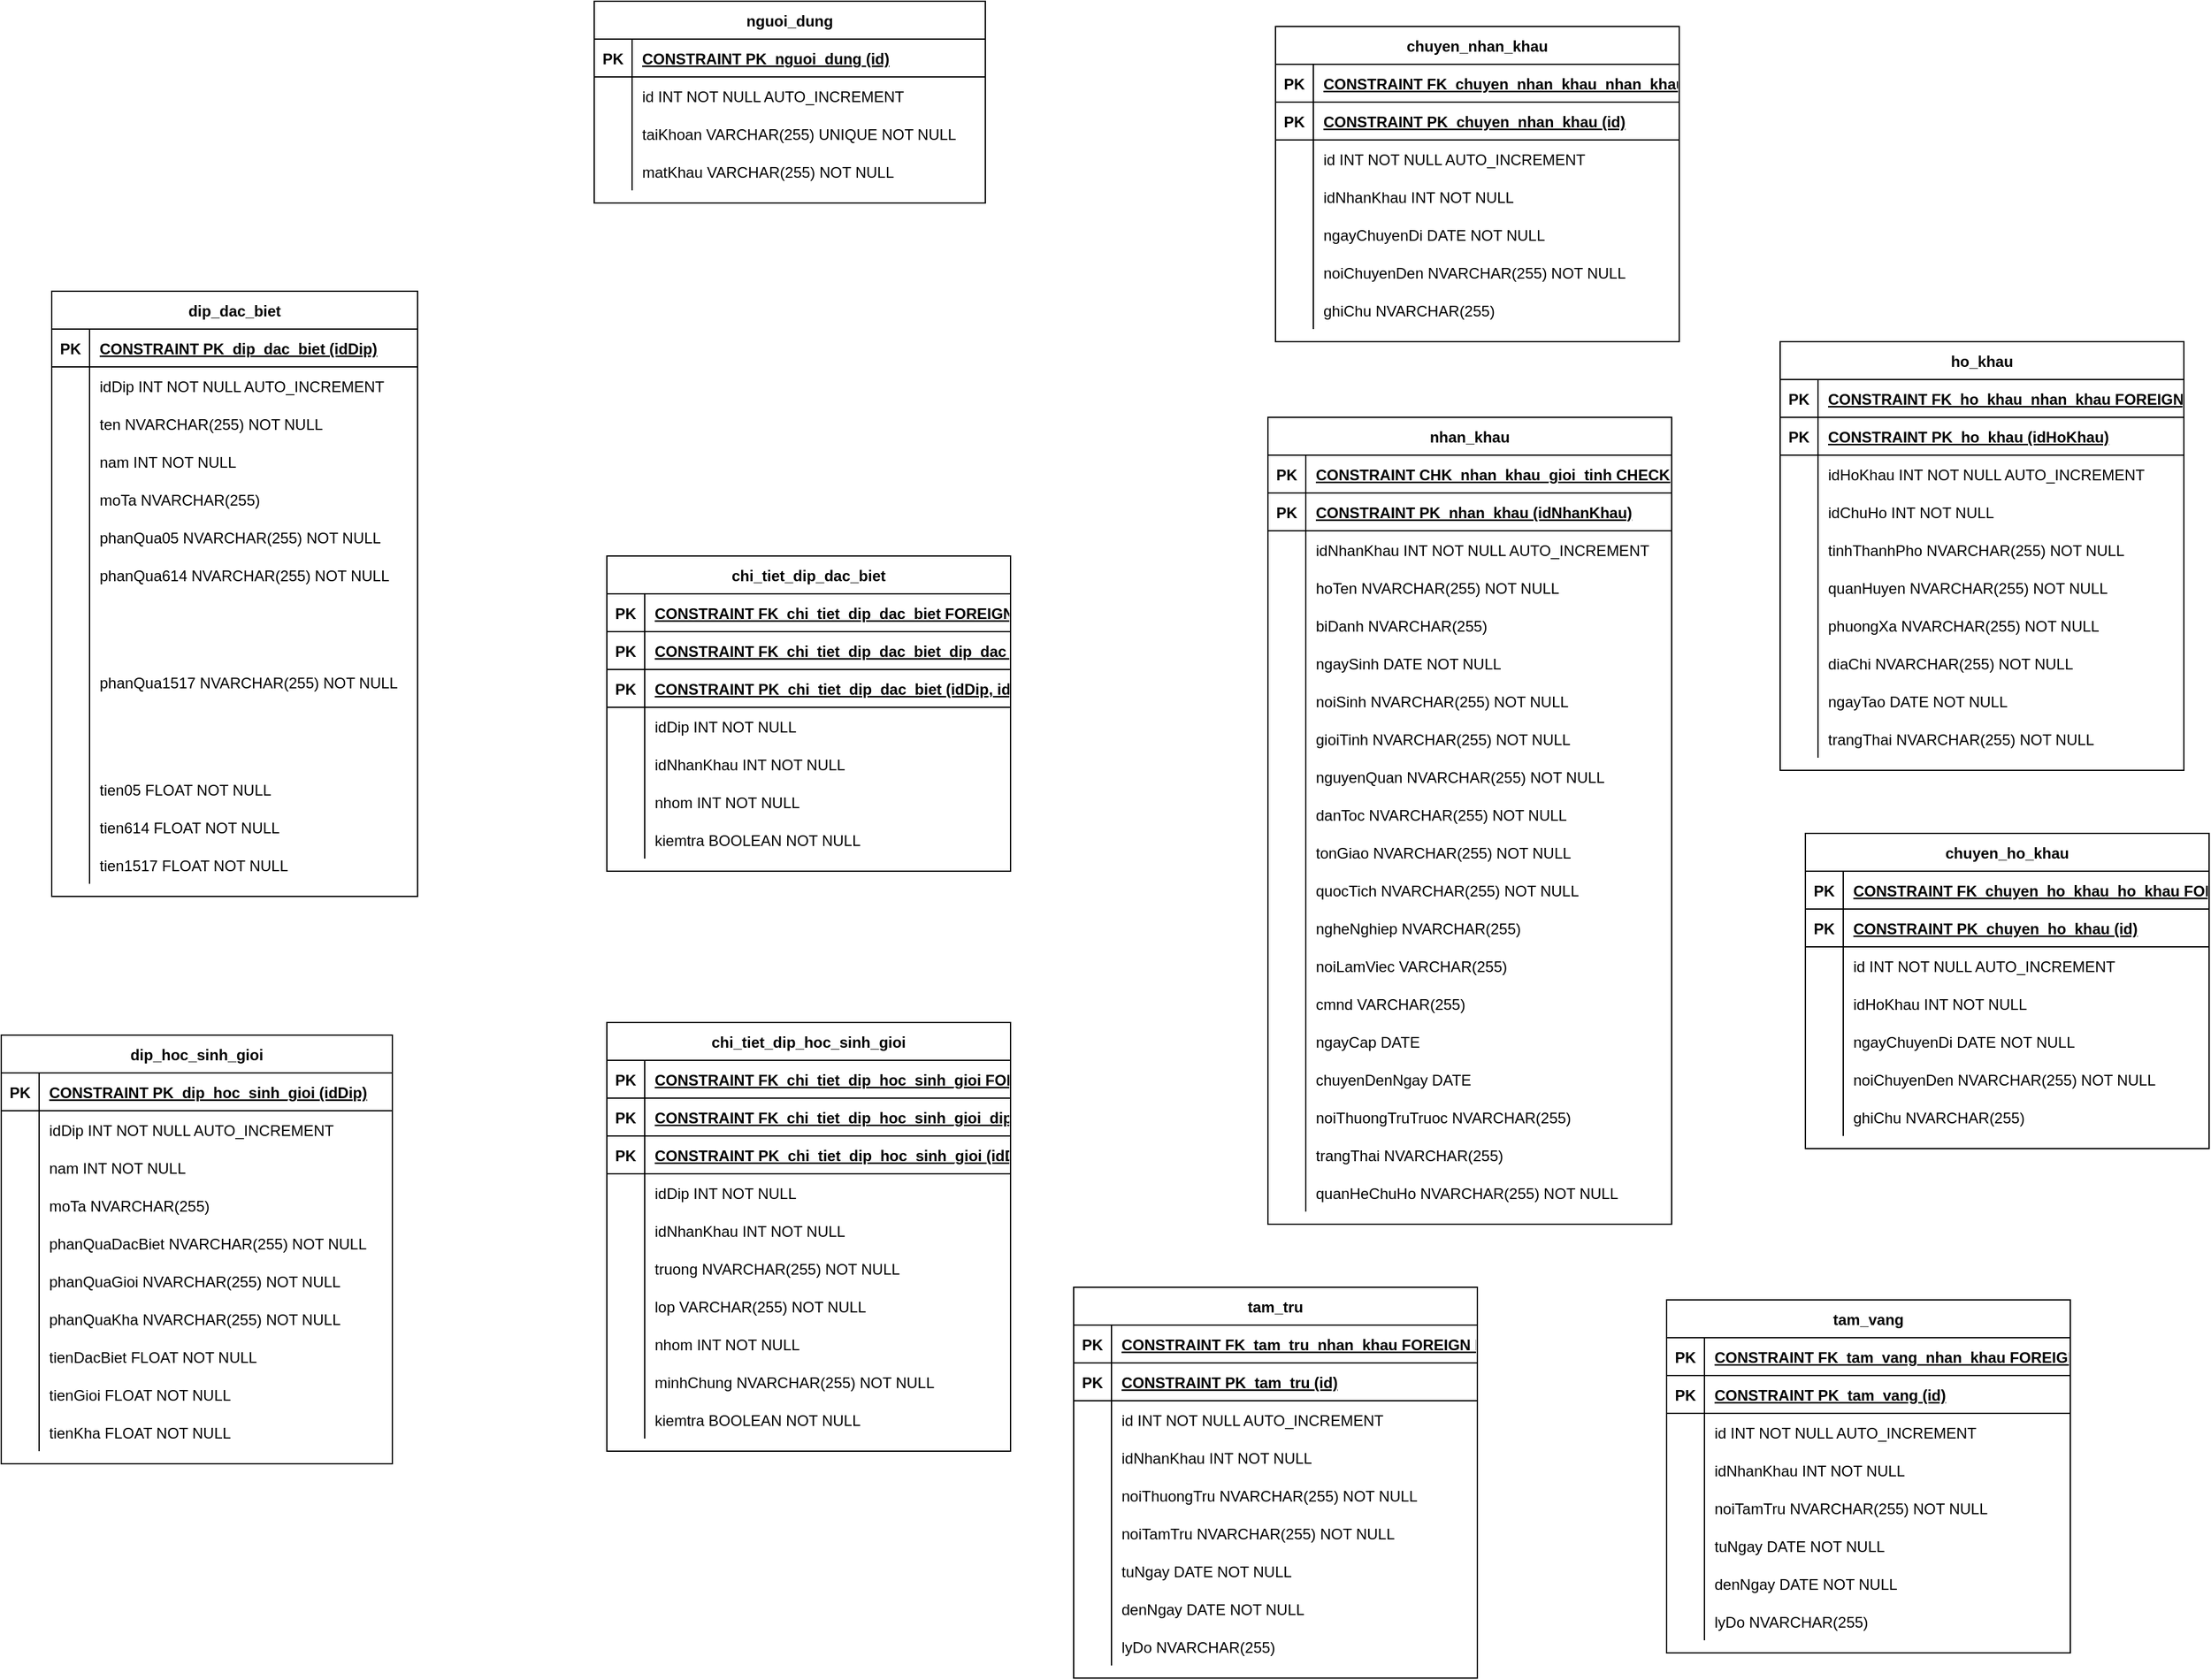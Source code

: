 <mxfile version="20.5.3" type="github">
  <diagram id="R2lEEEUBdFMjLlhIrx00" name="Page-1">
    <mxGraphModel dx="5484" dy="-424" grid="1" gridSize="10" guides="1" tooltips="1" connect="1" arrows="1" fold="1" page="1" pageScale="1" pageWidth="850" pageHeight="1100" math="0" shadow="0" extFonts="Permanent Marker^https://fonts.googleapis.com/css?family=Permanent+Marker">
      <root>
        <mxCell id="0" />
        <mxCell id="1" parent="0" />
        <mxCell id="4MWc1TYXwDdxIHbMxYdo-361" value="nguoi_dung" style="shape=table;startSize=30;container=1;collapsible=1;childLayout=tableLayout;fixedRows=1;rowLines=0;fontStyle=1;align=center;resizeLast=1;" vertex="1" parent="1">
          <mxGeometry x="-3110" y="1290" width="310" height="160" as="geometry" />
        </mxCell>
        <mxCell id="4MWc1TYXwDdxIHbMxYdo-362" value="" style="shape=tableRow;horizontal=0;startSize=0;swimlaneHead=0;swimlaneBody=0;fillColor=none;collapsible=0;dropTarget=0;points=[[0,0.5],[1,0.5]];portConstraint=eastwest;top=0;left=0;right=0;bottom=1;" vertex="1" parent="4MWc1TYXwDdxIHbMxYdo-361">
          <mxGeometry y="30" width="310" height="30" as="geometry" />
        </mxCell>
        <mxCell id="4MWc1TYXwDdxIHbMxYdo-363" value="PK" style="shape=partialRectangle;overflow=hidden;connectable=0;fillColor=none;top=0;left=0;bottom=0;right=0;fontStyle=1;" vertex="1" parent="4MWc1TYXwDdxIHbMxYdo-362">
          <mxGeometry width="30" height="30" as="geometry">
            <mxRectangle width="30" height="30" as="alternateBounds" />
          </mxGeometry>
        </mxCell>
        <mxCell id="4MWc1TYXwDdxIHbMxYdo-364" value="CONSTRAINT PK_nguoi_dung (id)" style="shape=partialRectangle;overflow=hidden;connectable=0;fillColor=none;align=left;top=0;left=0;bottom=0;right=0;spacingLeft=6;fontStyle=5;" vertex="1" parent="4MWc1TYXwDdxIHbMxYdo-362">
          <mxGeometry x="30" width="280" height="30" as="geometry">
            <mxRectangle width="280" height="30" as="alternateBounds" />
          </mxGeometry>
        </mxCell>
        <mxCell id="4MWc1TYXwDdxIHbMxYdo-365" value="" style="shape=tableRow;horizontal=0;startSize=0;swimlaneHead=0;swimlaneBody=0;fillColor=none;collapsible=0;dropTarget=0;points=[[0,0.5],[1,0.5]];portConstraint=eastwest;top=0;left=0;right=0;bottom=0;" vertex="1" parent="4MWc1TYXwDdxIHbMxYdo-361">
          <mxGeometry y="60" width="310" height="30" as="geometry" />
        </mxCell>
        <mxCell id="4MWc1TYXwDdxIHbMxYdo-366" value="" style="shape=partialRectangle;overflow=hidden;connectable=0;fillColor=none;top=0;left=0;bottom=0;right=0;" vertex="1" parent="4MWc1TYXwDdxIHbMxYdo-365">
          <mxGeometry width="30" height="30" as="geometry">
            <mxRectangle width="30" height="30" as="alternateBounds" />
          </mxGeometry>
        </mxCell>
        <mxCell id="4MWc1TYXwDdxIHbMxYdo-367" value="id INT NOT NULL AUTO_INCREMENT" style="shape=partialRectangle;overflow=hidden;connectable=0;fillColor=none;align=left;top=0;left=0;bottom=0;right=0;spacingLeft=6;" vertex="1" parent="4MWc1TYXwDdxIHbMxYdo-365">
          <mxGeometry x="30" width="280" height="30" as="geometry">
            <mxRectangle width="280" height="30" as="alternateBounds" />
          </mxGeometry>
        </mxCell>
        <mxCell id="4MWc1TYXwDdxIHbMxYdo-368" value="" style="shape=tableRow;horizontal=0;startSize=0;swimlaneHead=0;swimlaneBody=0;fillColor=none;collapsible=0;dropTarget=0;points=[[0,0.5],[1,0.5]];portConstraint=eastwest;top=0;left=0;right=0;bottom=0;" vertex="1" parent="4MWc1TYXwDdxIHbMxYdo-361">
          <mxGeometry y="90" width="310" height="30" as="geometry" />
        </mxCell>
        <mxCell id="4MWc1TYXwDdxIHbMxYdo-369" value="" style="shape=partialRectangle;overflow=hidden;connectable=0;fillColor=none;top=0;left=0;bottom=0;right=0;" vertex="1" parent="4MWc1TYXwDdxIHbMxYdo-368">
          <mxGeometry width="30" height="30" as="geometry">
            <mxRectangle width="30" height="30" as="alternateBounds" />
          </mxGeometry>
        </mxCell>
        <mxCell id="4MWc1TYXwDdxIHbMxYdo-370" value="taiKhoan VARCHAR(255) UNIQUE NOT NULL" style="shape=partialRectangle;overflow=hidden;connectable=0;fillColor=none;align=left;top=0;left=0;bottom=0;right=0;spacingLeft=6;" vertex="1" parent="4MWc1TYXwDdxIHbMxYdo-368">
          <mxGeometry x="30" width="280" height="30" as="geometry">
            <mxRectangle width="280" height="30" as="alternateBounds" />
          </mxGeometry>
        </mxCell>
        <mxCell id="4MWc1TYXwDdxIHbMxYdo-371" value="" style="shape=tableRow;horizontal=0;startSize=0;swimlaneHead=0;swimlaneBody=0;fillColor=none;collapsible=0;dropTarget=0;points=[[0,0.5],[1,0.5]];portConstraint=eastwest;top=0;left=0;right=0;bottom=0;" vertex="1" parent="4MWc1TYXwDdxIHbMxYdo-361">
          <mxGeometry y="120" width="310" height="30" as="geometry" />
        </mxCell>
        <mxCell id="4MWc1TYXwDdxIHbMxYdo-372" value="" style="shape=partialRectangle;overflow=hidden;connectable=0;fillColor=none;top=0;left=0;bottom=0;right=0;" vertex="1" parent="4MWc1TYXwDdxIHbMxYdo-371">
          <mxGeometry width="30" height="30" as="geometry">
            <mxRectangle width="30" height="30" as="alternateBounds" />
          </mxGeometry>
        </mxCell>
        <mxCell id="4MWc1TYXwDdxIHbMxYdo-373" value="matKhau VARCHAR(255) NOT NULL" style="shape=partialRectangle;overflow=hidden;connectable=0;fillColor=none;align=left;top=0;left=0;bottom=0;right=0;spacingLeft=6;" vertex="1" parent="4MWc1TYXwDdxIHbMxYdo-371">
          <mxGeometry x="30" width="280" height="30" as="geometry">
            <mxRectangle width="280" height="30" as="alternateBounds" />
          </mxGeometry>
        </mxCell>
        <mxCell id="4MWc1TYXwDdxIHbMxYdo-374" value="nhan_khau" style="shape=table;startSize=30;container=1;collapsible=1;childLayout=tableLayout;fixedRows=1;rowLines=0;fontStyle=1;align=center;resizeLast=1;" vertex="1" parent="1">
          <mxGeometry x="-2576" y="1620" width="320" height="640" as="geometry" />
        </mxCell>
        <mxCell id="4MWc1TYXwDdxIHbMxYdo-375" value="" style="shape=tableRow;horizontal=0;startSize=0;swimlaneHead=0;swimlaneBody=0;fillColor=none;collapsible=0;dropTarget=0;points=[[0,0.5],[1,0.5]];portConstraint=eastwest;top=0;left=0;right=0;bottom=1;" vertex="1" parent="4MWc1TYXwDdxIHbMxYdo-374">
          <mxGeometry y="30" width="320" height="30" as="geometry" />
        </mxCell>
        <mxCell id="4MWc1TYXwDdxIHbMxYdo-376" value="PK" style="shape=partialRectangle;overflow=hidden;connectable=0;fillColor=none;top=0;left=0;bottom=0;right=0;fontStyle=1;" vertex="1" parent="4MWc1TYXwDdxIHbMxYdo-375">
          <mxGeometry width="30" height="30" as="geometry">
            <mxRectangle width="30" height="30" as="alternateBounds" />
          </mxGeometry>
        </mxCell>
        <mxCell id="4MWc1TYXwDdxIHbMxYdo-377" value="CONSTRAINT CHK_nhan_khau_gioi_tinh CHECK (gioiTinh IN (N&#39;Nam&#39;, N&#39;Nữ&#39;))" style="shape=partialRectangle;overflow=hidden;connectable=0;fillColor=none;align=left;top=0;left=0;bottom=0;right=0;spacingLeft=6;fontStyle=5;" vertex="1" parent="4MWc1TYXwDdxIHbMxYdo-375">
          <mxGeometry x="30" width="290" height="30" as="geometry">
            <mxRectangle width="290" height="30" as="alternateBounds" />
          </mxGeometry>
        </mxCell>
        <mxCell id="4MWc1TYXwDdxIHbMxYdo-378" value="" style="shape=tableRow;horizontal=0;startSize=0;swimlaneHead=0;swimlaneBody=0;fillColor=none;collapsible=0;dropTarget=0;points=[[0,0.5],[1,0.5]];portConstraint=eastwest;top=0;left=0;right=0;bottom=1;" vertex="1" parent="4MWc1TYXwDdxIHbMxYdo-374">
          <mxGeometry y="60" width="320" height="30" as="geometry" />
        </mxCell>
        <mxCell id="4MWc1TYXwDdxIHbMxYdo-379" value="PK" style="shape=partialRectangle;overflow=hidden;connectable=0;fillColor=none;top=0;left=0;bottom=0;right=0;fontStyle=1;" vertex="1" parent="4MWc1TYXwDdxIHbMxYdo-378">
          <mxGeometry width="30" height="30" as="geometry">
            <mxRectangle width="30" height="30" as="alternateBounds" />
          </mxGeometry>
        </mxCell>
        <mxCell id="4MWc1TYXwDdxIHbMxYdo-380" value="CONSTRAINT PK_nhan_khau (idNhanKhau)" style="shape=partialRectangle;overflow=hidden;connectable=0;fillColor=none;align=left;top=0;left=0;bottom=0;right=0;spacingLeft=6;fontStyle=5;" vertex="1" parent="4MWc1TYXwDdxIHbMxYdo-378">
          <mxGeometry x="30" width="290" height="30" as="geometry">
            <mxRectangle width="290" height="30" as="alternateBounds" />
          </mxGeometry>
        </mxCell>
        <mxCell id="4MWc1TYXwDdxIHbMxYdo-381" value="" style="shape=tableRow;horizontal=0;startSize=0;swimlaneHead=0;swimlaneBody=0;fillColor=none;collapsible=0;dropTarget=0;points=[[0,0.5],[1,0.5]];portConstraint=eastwest;top=0;left=0;right=0;bottom=0;" vertex="1" parent="4MWc1TYXwDdxIHbMxYdo-374">
          <mxGeometry y="90" width="320" height="30" as="geometry" />
        </mxCell>
        <mxCell id="4MWc1TYXwDdxIHbMxYdo-382" value="" style="shape=partialRectangle;overflow=hidden;connectable=0;fillColor=none;top=0;left=0;bottom=0;right=0;" vertex="1" parent="4MWc1TYXwDdxIHbMxYdo-381">
          <mxGeometry width="30" height="30" as="geometry">
            <mxRectangle width="30" height="30" as="alternateBounds" />
          </mxGeometry>
        </mxCell>
        <mxCell id="4MWc1TYXwDdxIHbMxYdo-383" value="idNhanKhau INT NOT NULL AUTO_INCREMENT" style="shape=partialRectangle;overflow=hidden;connectable=0;fillColor=none;align=left;top=0;left=0;bottom=0;right=0;spacingLeft=6;" vertex="1" parent="4MWc1TYXwDdxIHbMxYdo-381">
          <mxGeometry x="30" width="290" height="30" as="geometry">
            <mxRectangle width="290" height="30" as="alternateBounds" />
          </mxGeometry>
        </mxCell>
        <mxCell id="4MWc1TYXwDdxIHbMxYdo-384" value="" style="shape=tableRow;horizontal=0;startSize=0;swimlaneHead=0;swimlaneBody=0;fillColor=none;collapsible=0;dropTarget=0;points=[[0,0.5],[1,0.5]];portConstraint=eastwest;top=0;left=0;right=0;bottom=0;" vertex="1" parent="4MWc1TYXwDdxIHbMxYdo-374">
          <mxGeometry y="120" width="320" height="30" as="geometry" />
        </mxCell>
        <mxCell id="4MWc1TYXwDdxIHbMxYdo-385" value="" style="shape=partialRectangle;overflow=hidden;connectable=0;fillColor=none;top=0;left=0;bottom=0;right=0;" vertex="1" parent="4MWc1TYXwDdxIHbMxYdo-384">
          <mxGeometry width="30" height="30" as="geometry">
            <mxRectangle width="30" height="30" as="alternateBounds" />
          </mxGeometry>
        </mxCell>
        <mxCell id="4MWc1TYXwDdxIHbMxYdo-386" value="hoTen NVARCHAR(255) NOT NULL" style="shape=partialRectangle;overflow=hidden;connectable=0;fillColor=none;align=left;top=0;left=0;bottom=0;right=0;spacingLeft=6;" vertex="1" parent="4MWc1TYXwDdxIHbMxYdo-384">
          <mxGeometry x="30" width="290" height="30" as="geometry">
            <mxRectangle width="290" height="30" as="alternateBounds" />
          </mxGeometry>
        </mxCell>
        <mxCell id="4MWc1TYXwDdxIHbMxYdo-387" value="" style="shape=tableRow;horizontal=0;startSize=0;swimlaneHead=0;swimlaneBody=0;fillColor=none;collapsible=0;dropTarget=0;points=[[0,0.5],[1,0.5]];portConstraint=eastwest;top=0;left=0;right=0;bottom=0;" vertex="1" parent="4MWc1TYXwDdxIHbMxYdo-374">
          <mxGeometry y="150" width="320" height="30" as="geometry" />
        </mxCell>
        <mxCell id="4MWc1TYXwDdxIHbMxYdo-388" value="" style="shape=partialRectangle;overflow=hidden;connectable=0;fillColor=none;top=0;left=0;bottom=0;right=0;" vertex="1" parent="4MWc1TYXwDdxIHbMxYdo-387">
          <mxGeometry width="30" height="30" as="geometry">
            <mxRectangle width="30" height="30" as="alternateBounds" />
          </mxGeometry>
        </mxCell>
        <mxCell id="4MWc1TYXwDdxIHbMxYdo-389" value="biDanh NVARCHAR(255)" style="shape=partialRectangle;overflow=hidden;connectable=0;fillColor=none;align=left;top=0;left=0;bottom=0;right=0;spacingLeft=6;" vertex="1" parent="4MWc1TYXwDdxIHbMxYdo-387">
          <mxGeometry x="30" width="290" height="30" as="geometry">
            <mxRectangle width="290" height="30" as="alternateBounds" />
          </mxGeometry>
        </mxCell>
        <mxCell id="4MWc1TYXwDdxIHbMxYdo-390" value="" style="shape=tableRow;horizontal=0;startSize=0;swimlaneHead=0;swimlaneBody=0;fillColor=none;collapsible=0;dropTarget=0;points=[[0,0.5],[1,0.5]];portConstraint=eastwest;top=0;left=0;right=0;bottom=0;" vertex="1" parent="4MWc1TYXwDdxIHbMxYdo-374">
          <mxGeometry y="180" width="320" height="30" as="geometry" />
        </mxCell>
        <mxCell id="4MWc1TYXwDdxIHbMxYdo-391" value="" style="shape=partialRectangle;overflow=hidden;connectable=0;fillColor=none;top=0;left=0;bottom=0;right=0;" vertex="1" parent="4MWc1TYXwDdxIHbMxYdo-390">
          <mxGeometry width="30" height="30" as="geometry">
            <mxRectangle width="30" height="30" as="alternateBounds" />
          </mxGeometry>
        </mxCell>
        <mxCell id="4MWc1TYXwDdxIHbMxYdo-392" value="ngaySinh DATE NOT NULL" style="shape=partialRectangle;overflow=hidden;connectable=0;fillColor=none;align=left;top=0;left=0;bottom=0;right=0;spacingLeft=6;" vertex="1" parent="4MWc1TYXwDdxIHbMxYdo-390">
          <mxGeometry x="30" width="290" height="30" as="geometry">
            <mxRectangle width="290" height="30" as="alternateBounds" />
          </mxGeometry>
        </mxCell>
        <mxCell id="4MWc1TYXwDdxIHbMxYdo-393" value="" style="shape=tableRow;horizontal=0;startSize=0;swimlaneHead=0;swimlaneBody=0;fillColor=none;collapsible=0;dropTarget=0;points=[[0,0.5],[1,0.5]];portConstraint=eastwest;top=0;left=0;right=0;bottom=0;" vertex="1" parent="4MWc1TYXwDdxIHbMxYdo-374">
          <mxGeometry y="210" width="320" height="30" as="geometry" />
        </mxCell>
        <mxCell id="4MWc1TYXwDdxIHbMxYdo-394" value="" style="shape=partialRectangle;overflow=hidden;connectable=0;fillColor=none;top=0;left=0;bottom=0;right=0;" vertex="1" parent="4MWc1TYXwDdxIHbMxYdo-393">
          <mxGeometry width="30" height="30" as="geometry">
            <mxRectangle width="30" height="30" as="alternateBounds" />
          </mxGeometry>
        </mxCell>
        <mxCell id="4MWc1TYXwDdxIHbMxYdo-395" value="noiSinh NVARCHAR(255) NOT NULL" style="shape=partialRectangle;overflow=hidden;connectable=0;fillColor=none;align=left;top=0;left=0;bottom=0;right=0;spacingLeft=6;" vertex="1" parent="4MWc1TYXwDdxIHbMxYdo-393">
          <mxGeometry x="30" width="290" height="30" as="geometry">
            <mxRectangle width="290" height="30" as="alternateBounds" />
          </mxGeometry>
        </mxCell>
        <mxCell id="4MWc1TYXwDdxIHbMxYdo-396" value="" style="shape=tableRow;horizontal=0;startSize=0;swimlaneHead=0;swimlaneBody=0;fillColor=none;collapsible=0;dropTarget=0;points=[[0,0.5],[1,0.5]];portConstraint=eastwest;top=0;left=0;right=0;bottom=0;" vertex="1" parent="4MWc1TYXwDdxIHbMxYdo-374">
          <mxGeometry y="240" width="320" height="30" as="geometry" />
        </mxCell>
        <mxCell id="4MWc1TYXwDdxIHbMxYdo-397" value="" style="shape=partialRectangle;overflow=hidden;connectable=0;fillColor=none;top=0;left=0;bottom=0;right=0;" vertex="1" parent="4MWc1TYXwDdxIHbMxYdo-396">
          <mxGeometry width="30" height="30" as="geometry">
            <mxRectangle width="30" height="30" as="alternateBounds" />
          </mxGeometry>
        </mxCell>
        <mxCell id="4MWc1TYXwDdxIHbMxYdo-398" value="gioiTinh NVARCHAR(255) NOT NULL" style="shape=partialRectangle;overflow=hidden;connectable=0;fillColor=none;align=left;top=0;left=0;bottom=0;right=0;spacingLeft=6;" vertex="1" parent="4MWc1TYXwDdxIHbMxYdo-396">
          <mxGeometry x="30" width="290" height="30" as="geometry">
            <mxRectangle width="290" height="30" as="alternateBounds" />
          </mxGeometry>
        </mxCell>
        <mxCell id="4MWc1TYXwDdxIHbMxYdo-399" value="" style="shape=tableRow;horizontal=0;startSize=0;swimlaneHead=0;swimlaneBody=0;fillColor=none;collapsible=0;dropTarget=0;points=[[0,0.5],[1,0.5]];portConstraint=eastwest;top=0;left=0;right=0;bottom=0;" vertex="1" parent="4MWc1TYXwDdxIHbMxYdo-374">
          <mxGeometry y="270" width="320" height="30" as="geometry" />
        </mxCell>
        <mxCell id="4MWc1TYXwDdxIHbMxYdo-400" value="" style="shape=partialRectangle;overflow=hidden;connectable=0;fillColor=none;top=0;left=0;bottom=0;right=0;" vertex="1" parent="4MWc1TYXwDdxIHbMxYdo-399">
          <mxGeometry width="30" height="30" as="geometry">
            <mxRectangle width="30" height="30" as="alternateBounds" />
          </mxGeometry>
        </mxCell>
        <mxCell id="4MWc1TYXwDdxIHbMxYdo-401" value="nguyenQuan NVARCHAR(255) NOT NULL" style="shape=partialRectangle;overflow=hidden;connectable=0;fillColor=none;align=left;top=0;left=0;bottom=0;right=0;spacingLeft=6;" vertex="1" parent="4MWc1TYXwDdxIHbMxYdo-399">
          <mxGeometry x="30" width="290" height="30" as="geometry">
            <mxRectangle width="290" height="30" as="alternateBounds" />
          </mxGeometry>
        </mxCell>
        <mxCell id="4MWc1TYXwDdxIHbMxYdo-402" value="" style="shape=tableRow;horizontal=0;startSize=0;swimlaneHead=0;swimlaneBody=0;fillColor=none;collapsible=0;dropTarget=0;points=[[0,0.5],[1,0.5]];portConstraint=eastwest;top=0;left=0;right=0;bottom=0;" vertex="1" parent="4MWc1TYXwDdxIHbMxYdo-374">
          <mxGeometry y="300" width="320" height="30" as="geometry" />
        </mxCell>
        <mxCell id="4MWc1TYXwDdxIHbMxYdo-403" value="" style="shape=partialRectangle;overflow=hidden;connectable=0;fillColor=none;top=0;left=0;bottom=0;right=0;" vertex="1" parent="4MWc1TYXwDdxIHbMxYdo-402">
          <mxGeometry width="30" height="30" as="geometry">
            <mxRectangle width="30" height="30" as="alternateBounds" />
          </mxGeometry>
        </mxCell>
        <mxCell id="4MWc1TYXwDdxIHbMxYdo-404" value="danToc NVARCHAR(255) NOT NULL" style="shape=partialRectangle;overflow=hidden;connectable=0;fillColor=none;align=left;top=0;left=0;bottom=0;right=0;spacingLeft=6;" vertex="1" parent="4MWc1TYXwDdxIHbMxYdo-402">
          <mxGeometry x="30" width="290" height="30" as="geometry">
            <mxRectangle width="290" height="30" as="alternateBounds" />
          </mxGeometry>
        </mxCell>
        <mxCell id="4MWc1TYXwDdxIHbMxYdo-405" value="" style="shape=tableRow;horizontal=0;startSize=0;swimlaneHead=0;swimlaneBody=0;fillColor=none;collapsible=0;dropTarget=0;points=[[0,0.5],[1,0.5]];portConstraint=eastwest;top=0;left=0;right=0;bottom=0;" vertex="1" parent="4MWc1TYXwDdxIHbMxYdo-374">
          <mxGeometry y="330" width="320" height="30" as="geometry" />
        </mxCell>
        <mxCell id="4MWc1TYXwDdxIHbMxYdo-406" value="" style="shape=partialRectangle;overflow=hidden;connectable=0;fillColor=none;top=0;left=0;bottom=0;right=0;" vertex="1" parent="4MWc1TYXwDdxIHbMxYdo-405">
          <mxGeometry width="30" height="30" as="geometry">
            <mxRectangle width="30" height="30" as="alternateBounds" />
          </mxGeometry>
        </mxCell>
        <mxCell id="4MWc1TYXwDdxIHbMxYdo-407" value="tonGiao NVARCHAR(255) NOT NULL" style="shape=partialRectangle;overflow=hidden;connectable=0;fillColor=none;align=left;top=0;left=0;bottom=0;right=0;spacingLeft=6;" vertex="1" parent="4MWc1TYXwDdxIHbMxYdo-405">
          <mxGeometry x="30" width="290" height="30" as="geometry">
            <mxRectangle width="290" height="30" as="alternateBounds" />
          </mxGeometry>
        </mxCell>
        <mxCell id="4MWc1TYXwDdxIHbMxYdo-408" value="" style="shape=tableRow;horizontal=0;startSize=0;swimlaneHead=0;swimlaneBody=0;fillColor=none;collapsible=0;dropTarget=0;points=[[0,0.5],[1,0.5]];portConstraint=eastwest;top=0;left=0;right=0;bottom=0;" vertex="1" parent="4MWc1TYXwDdxIHbMxYdo-374">
          <mxGeometry y="360" width="320" height="30" as="geometry" />
        </mxCell>
        <mxCell id="4MWc1TYXwDdxIHbMxYdo-409" value="" style="shape=partialRectangle;overflow=hidden;connectable=0;fillColor=none;top=0;left=0;bottom=0;right=0;" vertex="1" parent="4MWc1TYXwDdxIHbMxYdo-408">
          <mxGeometry width="30" height="30" as="geometry">
            <mxRectangle width="30" height="30" as="alternateBounds" />
          </mxGeometry>
        </mxCell>
        <mxCell id="4MWc1TYXwDdxIHbMxYdo-410" value="quocTich NVARCHAR(255) NOT NULL" style="shape=partialRectangle;overflow=hidden;connectable=0;fillColor=none;align=left;top=0;left=0;bottom=0;right=0;spacingLeft=6;" vertex="1" parent="4MWc1TYXwDdxIHbMxYdo-408">
          <mxGeometry x="30" width="290" height="30" as="geometry">
            <mxRectangle width="290" height="30" as="alternateBounds" />
          </mxGeometry>
        </mxCell>
        <mxCell id="4MWc1TYXwDdxIHbMxYdo-411" value="" style="shape=tableRow;horizontal=0;startSize=0;swimlaneHead=0;swimlaneBody=0;fillColor=none;collapsible=0;dropTarget=0;points=[[0,0.5],[1,0.5]];portConstraint=eastwest;top=0;left=0;right=0;bottom=0;" vertex="1" parent="4MWc1TYXwDdxIHbMxYdo-374">
          <mxGeometry y="390" width="320" height="30" as="geometry" />
        </mxCell>
        <mxCell id="4MWc1TYXwDdxIHbMxYdo-412" value="" style="shape=partialRectangle;overflow=hidden;connectable=0;fillColor=none;top=0;left=0;bottom=0;right=0;" vertex="1" parent="4MWc1TYXwDdxIHbMxYdo-411">
          <mxGeometry width="30" height="30" as="geometry">
            <mxRectangle width="30" height="30" as="alternateBounds" />
          </mxGeometry>
        </mxCell>
        <mxCell id="4MWc1TYXwDdxIHbMxYdo-413" value="ngheNghiep NVARCHAR(255)" style="shape=partialRectangle;overflow=hidden;connectable=0;fillColor=none;align=left;top=0;left=0;bottom=0;right=0;spacingLeft=6;" vertex="1" parent="4MWc1TYXwDdxIHbMxYdo-411">
          <mxGeometry x="30" width="290" height="30" as="geometry">
            <mxRectangle width="290" height="30" as="alternateBounds" />
          </mxGeometry>
        </mxCell>
        <mxCell id="4MWc1TYXwDdxIHbMxYdo-414" value="" style="shape=tableRow;horizontal=0;startSize=0;swimlaneHead=0;swimlaneBody=0;fillColor=none;collapsible=0;dropTarget=0;points=[[0,0.5],[1,0.5]];portConstraint=eastwest;top=0;left=0;right=0;bottom=0;" vertex="1" parent="4MWc1TYXwDdxIHbMxYdo-374">
          <mxGeometry y="420" width="320" height="30" as="geometry" />
        </mxCell>
        <mxCell id="4MWc1TYXwDdxIHbMxYdo-415" value="" style="shape=partialRectangle;overflow=hidden;connectable=0;fillColor=none;top=0;left=0;bottom=0;right=0;" vertex="1" parent="4MWc1TYXwDdxIHbMxYdo-414">
          <mxGeometry width="30" height="30" as="geometry">
            <mxRectangle width="30" height="30" as="alternateBounds" />
          </mxGeometry>
        </mxCell>
        <mxCell id="4MWc1TYXwDdxIHbMxYdo-416" value="noiLamViec VARCHAR(255)" style="shape=partialRectangle;overflow=hidden;connectable=0;fillColor=none;align=left;top=0;left=0;bottom=0;right=0;spacingLeft=6;" vertex="1" parent="4MWc1TYXwDdxIHbMxYdo-414">
          <mxGeometry x="30" width="290" height="30" as="geometry">
            <mxRectangle width="290" height="30" as="alternateBounds" />
          </mxGeometry>
        </mxCell>
        <mxCell id="4MWc1TYXwDdxIHbMxYdo-417" value="" style="shape=tableRow;horizontal=0;startSize=0;swimlaneHead=0;swimlaneBody=0;fillColor=none;collapsible=0;dropTarget=0;points=[[0,0.5],[1,0.5]];portConstraint=eastwest;top=0;left=0;right=0;bottom=0;" vertex="1" parent="4MWc1TYXwDdxIHbMxYdo-374">
          <mxGeometry y="450" width="320" height="30" as="geometry" />
        </mxCell>
        <mxCell id="4MWc1TYXwDdxIHbMxYdo-418" value="" style="shape=partialRectangle;overflow=hidden;connectable=0;fillColor=none;top=0;left=0;bottom=0;right=0;" vertex="1" parent="4MWc1TYXwDdxIHbMxYdo-417">
          <mxGeometry width="30" height="30" as="geometry">
            <mxRectangle width="30" height="30" as="alternateBounds" />
          </mxGeometry>
        </mxCell>
        <mxCell id="4MWc1TYXwDdxIHbMxYdo-419" value="cmnd VARCHAR(255)" style="shape=partialRectangle;overflow=hidden;connectable=0;fillColor=none;align=left;top=0;left=0;bottom=0;right=0;spacingLeft=6;" vertex="1" parent="4MWc1TYXwDdxIHbMxYdo-417">
          <mxGeometry x="30" width="290" height="30" as="geometry">
            <mxRectangle width="290" height="30" as="alternateBounds" />
          </mxGeometry>
        </mxCell>
        <mxCell id="4MWc1TYXwDdxIHbMxYdo-420" value="" style="shape=tableRow;horizontal=0;startSize=0;swimlaneHead=0;swimlaneBody=0;fillColor=none;collapsible=0;dropTarget=0;points=[[0,0.5],[1,0.5]];portConstraint=eastwest;top=0;left=0;right=0;bottom=0;" vertex="1" parent="4MWc1TYXwDdxIHbMxYdo-374">
          <mxGeometry y="480" width="320" height="30" as="geometry" />
        </mxCell>
        <mxCell id="4MWc1TYXwDdxIHbMxYdo-421" value="" style="shape=partialRectangle;overflow=hidden;connectable=0;fillColor=none;top=0;left=0;bottom=0;right=0;" vertex="1" parent="4MWc1TYXwDdxIHbMxYdo-420">
          <mxGeometry width="30" height="30" as="geometry">
            <mxRectangle width="30" height="30" as="alternateBounds" />
          </mxGeometry>
        </mxCell>
        <mxCell id="4MWc1TYXwDdxIHbMxYdo-422" value="ngayCap DATE" style="shape=partialRectangle;overflow=hidden;connectable=0;fillColor=none;align=left;top=0;left=0;bottom=0;right=0;spacingLeft=6;" vertex="1" parent="4MWc1TYXwDdxIHbMxYdo-420">
          <mxGeometry x="30" width="290" height="30" as="geometry">
            <mxRectangle width="290" height="30" as="alternateBounds" />
          </mxGeometry>
        </mxCell>
        <mxCell id="4MWc1TYXwDdxIHbMxYdo-423" value="" style="shape=tableRow;horizontal=0;startSize=0;swimlaneHead=0;swimlaneBody=0;fillColor=none;collapsible=0;dropTarget=0;points=[[0,0.5],[1,0.5]];portConstraint=eastwest;top=0;left=0;right=0;bottom=0;" vertex="1" parent="4MWc1TYXwDdxIHbMxYdo-374">
          <mxGeometry y="510" width="320" height="30" as="geometry" />
        </mxCell>
        <mxCell id="4MWc1TYXwDdxIHbMxYdo-424" value="" style="shape=partialRectangle;overflow=hidden;connectable=0;fillColor=none;top=0;left=0;bottom=0;right=0;" vertex="1" parent="4MWc1TYXwDdxIHbMxYdo-423">
          <mxGeometry width="30" height="30" as="geometry">
            <mxRectangle width="30" height="30" as="alternateBounds" />
          </mxGeometry>
        </mxCell>
        <mxCell id="4MWc1TYXwDdxIHbMxYdo-425" value="chuyenDenNgay DATE" style="shape=partialRectangle;overflow=hidden;connectable=0;fillColor=none;align=left;top=0;left=0;bottom=0;right=0;spacingLeft=6;" vertex="1" parent="4MWc1TYXwDdxIHbMxYdo-423">
          <mxGeometry x="30" width="290" height="30" as="geometry">
            <mxRectangle width="290" height="30" as="alternateBounds" />
          </mxGeometry>
        </mxCell>
        <mxCell id="4MWc1TYXwDdxIHbMxYdo-426" value="" style="shape=tableRow;horizontal=0;startSize=0;swimlaneHead=0;swimlaneBody=0;fillColor=none;collapsible=0;dropTarget=0;points=[[0,0.5],[1,0.5]];portConstraint=eastwest;top=0;left=0;right=0;bottom=0;" vertex="1" parent="4MWc1TYXwDdxIHbMxYdo-374">
          <mxGeometry y="540" width="320" height="30" as="geometry" />
        </mxCell>
        <mxCell id="4MWc1TYXwDdxIHbMxYdo-427" value="" style="shape=partialRectangle;overflow=hidden;connectable=0;fillColor=none;top=0;left=0;bottom=0;right=0;" vertex="1" parent="4MWc1TYXwDdxIHbMxYdo-426">
          <mxGeometry width="30" height="30" as="geometry">
            <mxRectangle width="30" height="30" as="alternateBounds" />
          </mxGeometry>
        </mxCell>
        <mxCell id="4MWc1TYXwDdxIHbMxYdo-428" value="noiThuongTruTruoc NVARCHAR(255)" style="shape=partialRectangle;overflow=hidden;connectable=0;fillColor=none;align=left;top=0;left=0;bottom=0;right=0;spacingLeft=6;" vertex="1" parent="4MWc1TYXwDdxIHbMxYdo-426">
          <mxGeometry x="30" width="290" height="30" as="geometry">
            <mxRectangle width="290" height="30" as="alternateBounds" />
          </mxGeometry>
        </mxCell>
        <mxCell id="4MWc1TYXwDdxIHbMxYdo-429" value="" style="shape=tableRow;horizontal=0;startSize=0;swimlaneHead=0;swimlaneBody=0;fillColor=none;collapsible=0;dropTarget=0;points=[[0,0.5],[1,0.5]];portConstraint=eastwest;top=0;left=0;right=0;bottom=0;" vertex="1" parent="4MWc1TYXwDdxIHbMxYdo-374">
          <mxGeometry y="570" width="320" height="30" as="geometry" />
        </mxCell>
        <mxCell id="4MWc1TYXwDdxIHbMxYdo-430" value="" style="shape=partialRectangle;overflow=hidden;connectable=0;fillColor=none;top=0;left=0;bottom=0;right=0;" vertex="1" parent="4MWc1TYXwDdxIHbMxYdo-429">
          <mxGeometry width="30" height="30" as="geometry">
            <mxRectangle width="30" height="30" as="alternateBounds" />
          </mxGeometry>
        </mxCell>
        <mxCell id="4MWc1TYXwDdxIHbMxYdo-431" value="trangThai NVARCHAR(255)" style="shape=partialRectangle;overflow=hidden;connectable=0;fillColor=none;align=left;top=0;left=0;bottom=0;right=0;spacingLeft=6;" vertex="1" parent="4MWc1TYXwDdxIHbMxYdo-429">
          <mxGeometry x="30" width="290" height="30" as="geometry">
            <mxRectangle width="290" height="30" as="alternateBounds" />
          </mxGeometry>
        </mxCell>
        <mxCell id="4MWc1TYXwDdxIHbMxYdo-432" value="" style="shape=tableRow;horizontal=0;startSize=0;swimlaneHead=0;swimlaneBody=0;fillColor=none;collapsible=0;dropTarget=0;points=[[0,0.5],[1,0.5]];portConstraint=eastwest;top=0;left=0;right=0;bottom=0;" vertex="1" parent="4MWc1TYXwDdxIHbMxYdo-374">
          <mxGeometry y="600" width="320" height="30" as="geometry" />
        </mxCell>
        <mxCell id="4MWc1TYXwDdxIHbMxYdo-433" value="" style="shape=partialRectangle;overflow=hidden;connectable=0;fillColor=none;top=0;left=0;bottom=0;right=0;" vertex="1" parent="4MWc1TYXwDdxIHbMxYdo-432">
          <mxGeometry width="30" height="30" as="geometry">
            <mxRectangle width="30" height="30" as="alternateBounds" />
          </mxGeometry>
        </mxCell>
        <mxCell id="4MWc1TYXwDdxIHbMxYdo-434" value="quanHeChuHo NVARCHAR(255) NOT NULL" style="shape=partialRectangle;overflow=hidden;connectable=0;fillColor=none;align=left;top=0;left=0;bottom=0;right=0;spacingLeft=6;" vertex="1" parent="4MWc1TYXwDdxIHbMxYdo-432">
          <mxGeometry x="30" width="290" height="30" as="geometry">
            <mxRectangle width="290" height="30" as="alternateBounds" />
          </mxGeometry>
        </mxCell>
        <mxCell id="4MWc1TYXwDdxIHbMxYdo-435" value="ho_khau" style="shape=table;startSize=30;container=1;collapsible=1;childLayout=tableLayout;fixedRows=1;rowLines=0;fontStyle=1;align=center;resizeLast=1;" vertex="1" parent="1">
          <mxGeometry x="-2170" y="1560" width="320" height="340" as="geometry" />
        </mxCell>
        <mxCell id="4MWc1TYXwDdxIHbMxYdo-436" value="" style="shape=tableRow;horizontal=0;startSize=0;swimlaneHead=0;swimlaneBody=0;fillColor=none;collapsible=0;dropTarget=0;points=[[0,0.5],[1,0.5]];portConstraint=eastwest;top=0;left=0;right=0;bottom=1;" vertex="1" parent="4MWc1TYXwDdxIHbMxYdo-435">
          <mxGeometry y="30" width="320" height="30" as="geometry" />
        </mxCell>
        <mxCell id="4MWc1TYXwDdxIHbMxYdo-437" value="PK" style="shape=partialRectangle;overflow=hidden;connectable=0;fillColor=none;top=0;left=0;bottom=0;right=0;fontStyle=1;" vertex="1" parent="4MWc1TYXwDdxIHbMxYdo-436">
          <mxGeometry width="30" height="30" as="geometry">
            <mxRectangle width="30" height="30" as="alternateBounds" />
          </mxGeometry>
        </mxCell>
        <mxCell id="4MWc1TYXwDdxIHbMxYdo-438" value="CONSTRAINT FK_ho_khau_nhan_khau FOREIGN KEY(idChuHo) REFERENCES nhan_khau(idNhanKhau) ON DELETE CASCADE" style="shape=partialRectangle;overflow=hidden;connectable=0;fillColor=none;align=left;top=0;left=0;bottom=0;right=0;spacingLeft=6;fontStyle=5;" vertex="1" parent="4MWc1TYXwDdxIHbMxYdo-436">
          <mxGeometry x="30" width="290" height="30" as="geometry">
            <mxRectangle width="290" height="30" as="alternateBounds" />
          </mxGeometry>
        </mxCell>
        <mxCell id="4MWc1TYXwDdxIHbMxYdo-439" value="" style="shape=tableRow;horizontal=0;startSize=0;swimlaneHead=0;swimlaneBody=0;fillColor=none;collapsible=0;dropTarget=0;points=[[0,0.5],[1,0.5]];portConstraint=eastwest;top=0;left=0;right=0;bottom=1;" vertex="1" parent="4MWc1TYXwDdxIHbMxYdo-435">
          <mxGeometry y="60" width="320" height="30" as="geometry" />
        </mxCell>
        <mxCell id="4MWc1TYXwDdxIHbMxYdo-440" value="PK" style="shape=partialRectangle;overflow=hidden;connectable=0;fillColor=none;top=0;left=0;bottom=0;right=0;fontStyle=1;" vertex="1" parent="4MWc1TYXwDdxIHbMxYdo-439">
          <mxGeometry width="30" height="30" as="geometry">
            <mxRectangle width="30" height="30" as="alternateBounds" />
          </mxGeometry>
        </mxCell>
        <mxCell id="4MWc1TYXwDdxIHbMxYdo-441" value="CONSTRAINT PK_ho_khau (idHoKhau)" style="shape=partialRectangle;overflow=hidden;connectable=0;fillColor=none;align=left;top=0;left=0;bottom=0;right=0;spacingLeft=6;fontStyle=5;" vertex="1" parent="4MWc1TYXwDdxIHbMxYdo-439">
          <mxGeometry x="30" width="290" height="30" as="geometry">
            <mxRectangle width="290" height="30" as="alternateBounds" />
          </mxGeometry>
        </mxCell>
        <mxCell id="4MWc1TYXwDdxIHbMxYdo-442" value="" style="shape=tableRow;horizontal=0;startSize=0;swimlaneHead=0;swimlaneBody=0;fillColor=none;collapsible=0;dropTarget=0;points=[[0,0.5],[1,0.5]];portConstraint=eastwest;top=0;left=0;right=0;bottom=0;" vertex="1" parent="4MWc1TYXwDdxIHbMxYdo-435">
          <mxGeometry y="90" width="320" height="30" as="geometry" />
        </mxCell>
        <mxCell id="4MWc1TYXwDdxIHbMxYdo-443" value="" style="shape=partialRectangle;overflow=hidden;connectable=0;fillColor=none;top=0;left=0;bottom=0;right=0;" vertex="1" parent="4MWc1TYXwDdxIHbMxYdo-442">
          <mxGeometry width="30" height="30" as="geometry">
            <mxRectangle width="30" height="30" as="alternateBounds" />
          </mxGeometry>
        </mxCell>
        <mxCell id="4MWc1TYXwDdxIHbMxYdo-444" value="idHoKhau INT NOT NULL AUTO_INCREMENT" style="shape=partialRectangle;overflow=hidden;connectable=0;fillColor=none;align=left;top=0;left=0;bottom=0;right=0;spacingLeft=6;" vertex="1" parent="4MWc1TYXwDdxIHbMxYdo-442">
          <mxGeometry x="30" width="290" height="30" as="geometry">
            <mxRectangle width="290" height="30" as="alternateBounds" />
          </mxGeometry>
        </mxCell>
        <mxCell id="4MWc1TYXwDdxIHbMxYdo-445" value="" style="shape=tableRow;horizontal=0;startSize=0;swimlaneHead=0;swimlaneBody=0;fillColor=none;collapsible=0;dropTarget=0;points=[[0,0.5],[1,0.5]];portConstraint=eastwest;top=0;left=0;right=0;bottom=0;" vertex="1" parent="4MWc1TYXwDdxIHbMxYdo-435">
          <mxGeometry y="120" width="320" height="30" as="geometry" />
        </mxCell>
        <mxCell id="4MWc1TYXwDdxIHbMxYdo-446" value="" style="shape=partialRectangle;overflow=hidden;connectable=0;fillColor=none;top=0;left=0;bottom=0;right=0;" vertex="1" parent="4MWc1TYXwDdxIHbMxYdo-445">
          <mxGeometry width="30" height="30" as="geometry">
            <mxRectangle width="30" height="30" as="alternateBounds" />
          </mxGeometry>
        </mxCell>
        <mxCell id="4MWc1TYXwDdxIHbMxYdo-447" value="idChuHo INT NOT NULL" style="shape=partialRectangle;overflow=hidden;connectable=0;fillColor=none;align=left;top=0;left=0;bottom=0;right=0;spacingLeft=6;" vertex="1" parent="4MWc1TYXwDdxIHbMxYdo-445">
          <mxGeometry x="30" width="290" height="30" as="geometry">
            <mxRectangle width="290" height="30" as="alternateBounds" />
          </mxGeometry>
        </mxCell>
        <mxCell id="4MWc1TYXwDdxIHbMxYdo-448" value="" style="shape=tableRow;horizontal=0;startSize=0;swimlaneHead=0;swimlaneBody=0;fillColor=none;collapsible=0;dropTarget=0;points=[[0,0.5],[1,0.5]];portConstraint=eastwest;top=0;left=0;right=0;bottom=0;" vertex="1" parent="4MWc1TYXwDdxIHbMxYdo-435">
          <mxGeometry y="150" width="320" height="30" as="geometry" />
        </mxCell>
        <mxCell id="4MWc1TYXwDdxIHbMxYdo-449" value="" style="shape=partialRectangle;overflow=hidden;connectable=0;fillColor=none;top=0;left=0;bottom=0;right=0;" vertex="1" parent="4MWc1TYXwDdxIHbMxYdo-448">
          <mxGeometry width="30" height="30" as="geometry">
            <mxRectangle width="30" height="30" as="alternateBounds" />
          </mxGeometry>
        </mxCell>
        <mxCell id="4MWc1TYXwDdxIHbMxYdo-450" value="tinhThanhPho NVARCHAR(255) NOT NULL" style="shape=partialRectangle;overflow=hidden;connectable=0;fillColor=none;align=left;top=0;left=0;bottom=0;right=0;spacingLeft=6;" vertex="1" parent="4MWc1TYXwDdxIHbMxYdo-448">
          <mxGeometry x="30" width="290" height="30" as="geometry">
            <mxRectangle width="290" height="30" as="alternateBounds" />
          </mxGeometry>
        </mxCell>
        <mxCell id="4MWc1TYXwDdxIHbMxYdo-451" value="" style="shape=tableRow;horizontal=0;startSize=0;swimlaneHead=0;swimlaneBody=0;fillColor=none;collapsible=0;dropTarget=0;points=[[0,0.5],[1,0.5]];portConstraint=eastwest;top=0;left=0;right=0;bottom=0;" vertex="1" parent="4MWc1TYXwDdxIHbMxYdo-435">
          <mxGeometry y="180" width="320" height="30" as="geometry" />
        </mxCell>
        <mxCell id="4MWc1TYXwDdxIHbMxYdo-452" value="" style="shape=partialRectangle;overflow=hidden;connectable=0;fillColor=none;top=0;left=0;bottom=0;right=0;" vertex="1" parent="4MWc1TYXwDdxIHbMxYdo-451">
          <mxGeometry width="30" height="30" as="geometry">
            <mxRectangle width="30" height="30" as="alternateBounds" />
          </mxGeometry>
        </mxCell>
        <mxCell id="4MWc1TYXwDdxIHbMxYdo-453" value="quanHuyen NVARCHAR(255) NOT NULL" style="shape=partialRectangle;overflow=hidden;connectable=0;fillColor=none;align=left;top=0;left=0;bottom=0;right=0;spacingLeft=6;" vertex="1" parent="4MWc1TYXwDdxIHbMxYdo-451">
          <mxGeometry x="30" width="290" height="30" as="geometry">
            <mxRectangle width="290" height="30" as="alternateBounds" />
          </mxGeometry>
        </mxCell>
        <mxCell id="4MWc1TYXwDdxIHbMxYdo-454" value="" style="shape=tableRow;horizontal=0;startSize=0;swimlaneHead=0;swimlaneBody=0;fillColor=none;collapsible=0;dropTarget=0;points=[[0,0.5],[1,0.5]];portConstraint=eastwest;top=0;left=0;right=0;bottom=0;" vertex="1" parent="4MWc1TYXwDdxIHbMxYdo-435">
          <mxGeometry y="210" width="320" height="30" as="geometry" />
        </mxCell>
        <mxCell id="4MWc1TYXwDdxIHbMxYdo-455" value="" style="shape=partialRectangle;overflow=hidden;connectable=0;fillColor=none;top=0;left=0;bottom=0;right=0;" vertex="1" parent="4MWc1TYXwDdxIHbMxYdo-454">
          <mxGeometry width="30" height="30" as="geometry">
            <mxRectangle width="30" height="30" as="alternateBounds" />
          </mxGeometry>
        </mxCell>
        <mxCell id="4MWc1TYXwDdxIHbMxYdo-456" value="phuongXa NVARCHAR(255) NOT NULL" style="shape=partialRectangle;overflow=hidden;connectable=0;fillColor=none;align=left;top=0;left=0;bottom=0;right=0;spacingLeft=6;" vertex="1" parent="4MWc1TYXwDdxIHbMxYdo-454">
          <mxGeometry x="30" width="290" height="30" as="geometry">
            <mxRectangle width="290" height="30" as="alternateBounds" />
          </mxGeometry>
        </mxCell>
        <mxCell id="4MWc1TYXwDdxIHbMxYdo-457" value="" style="shape=tableRow;horizontal=0;startSize=0;swimlaneHead=0;swimlaneBody=0;fillColor=none;collapsible=0;dropTarget=0;points=[[0,0.5],[1,0.5]];portConstraint=eastwest;top=0;left=0;right=0;bottom=0;" vertex="1" parent="4MWc1TYXwDdxIHbMxYdo-435">
          <mxGeometry y="240" width="320" height="30" as="geometry" />
        </mxCell>
        <mxCell id="4MWc1TYXwDdxIHbMxYdo-458" value="" style="shape=partialRectangle;overflow=hidden;connectable=0;fillColor=none;top=0;left=0;bottom=0;right=0;" vertex="1" parent="4MWc1TYXwDdxIHbMxYdo-457">
          <mxGeometry width="30" height="30" as="geometry">
            <mxRectangle width="30" height="30" as="alternateBounds" />
          </mxGeometry>
        </mxCell>
        <mxCell id="4MWc1TYXwDdxIHbMxYdo-459" value="diaChi NVARCHAR(255) NOT NULL" style="shape=partialRectangle;overflow=hidden;connectable=0;fillColor=none;align=left;top=0;left=0;bottom=0;right=0;spacingLeft=6;" vertex="1" parent="4MWc1TYXwDdxIHbMxYdo-457">
          <mxGeometry x="30" width="290" height="30" as="geometry">
            <mxRectangle width="290" height="30" as="alternateBounds" />
          </mxGeometry>
        </mxCell>
        <mxCell id="4MWc1TYXwDdxIHbMxYdo-460" value="" style="shape=tableRow;horizontal=0;startSize=0;swimlaneHead=0;swimlaneBody=0;fillColor=none;collapsible=0;dropTarget=0;points=[[0,0.5],[1,0.5]];portConstraint=eastwest;top=0;left=0;right=0;bottom=0;" vertex="1" parent="4MWc1TYXwDdxIHbMxYdo-435">
          <mxGeometry y="270" width="320" height="30" as="geometry" />
        </mxCell>
        <mxCell id="4MWc1TYXwDdxIHbMxYdo-461" value="" style="shape=partialRectangle;overflow=hidden;connectable=0;fillColor=none;top=0;left=0;bottom=0;right=0;" vertex="1" parent="4MWc1TYXwDdxIHbMxYdo-460">
          <mxGeometry width="30" height="30" as="geometry">
            <mxRectangle width="30" height="30" as="alternateBounds" />
          </mxGeometry>
        </mxCell>
        <mxCell id="4MWc1TYXwDdxIHbMxYdo-462" value="ngayTao DATE NOT NULL" style="shape=partialRectangle;overflow=hidden;connectable=0;fillColor=none;align=left;top=0;left=0;bottom=0;right=0;spacingLeft=6;" vertex="1" parent="4MWc1TYXwDdxIHbMxYdo-460">
          <mxGeometry x="30" width="290" height="30" as="geometry">
            <mxRectangle width="290" height="30" as="alternateBounds" />
          </mxGeometry>
        </mxCell>
        <mxCell id="4MWc1TYXwDdxIHbMxYdo-463" value="" style="shape=tableRow;horizontal=0;startSize=0;swimlaneHead=0;swimlaneBody=0;fillColor=none;collapsible=0;dropTarget=0;points=[[0,0.5],[1,0.5]];portConstraint=eastwest;top=0;left=0;right=0;bottom=0;" vertex="1" parent="4MWc1TYXwDdxIHbMxYdo-435">
          <mxGeometry y="300" width="320" height="30" as="geometry" />
        </mxCell>
        <mxCell id="4MWc1TYXwDdxIHbMxYdo-464" value="" style="shape=partialRectangle;overflow=hidden;connectable=0;fillColor=none;top=0;left=0;bottom=0;right=0;" vertex="1" parent="4MWc1TYXwDdxIHbMxYdo-463">
          <mxGeometry width="30" height="30" as="geometry">
            <mxRectangle width="30" height="30" as="alternateBounds" />
          </mxGeometry>
        </mxCell>
        <mxCell id="4MWc1TYXwDdxIHbMxYdo-465" value="trangThai NVARCHAR(255) NOT NULL" style="shape=partialRectangle;overflow=hidden;connectable=0;fillColor=none;align=left;top=0;left=0;bottom=0;right=0;spacingLeft=6;" vertex="1" parent="4MWc1TYXwDdxIHbMxYdo-463">
          <mxGeometry x="30" width="290" height="30" as="geometry">
            <mxRectangle width="290" height="30" as="alternateBounds" />
          </mxGeometry>
        </mxCell>
        <mxCell id="4MWc1TYXwDdxIHbMxYdo-485" value="chuyen_nhan_khau" style="shape=table;startSize=30;container=1;collapsible=1;childLayout=tableLayout;fixedRows=1;rowLines=0;fontStyle=1;align=center;resizeLast=1;" vertex="1" parent="1">
          <mxGeometry x="-2570" y="1310" width="320" height="250" as="geometry" />
        </mxCell>
        <mxCell id="4MWc1TYXwDdxIHbMxYdo-486" value="" style="shape=tableRow;horizontal=0;startSize=0;swimlaneHead=0;swimlaneBody=0;fillColor=none;collapsible=0;dropTarget=0;points=[[0,0.5],[1,0.5]];portConstraint=eastwest;top=0;left=0;right=0;bottom=1;" vertex="1" parent="4MWc1TYXwDdxIHbMxYdo-485">
          <mxGeometry y="30" width="320" height="30" as="geometry" />
        </mxCell>
        <mxCell id="4MWc1TYXwDdxIHbMxYdo-487" value="PK" style="shape=partialRectangle;overflow=hidden;connectable=0;fillColor=none;top=0;left=0;bottom=0;right=0;fontStyle=1;" vertex="1" parent="4MWc1TYXwDdxIHbMxYdo-486">
          <mxGeometry width="30" height="30" as="geometry">
            <mxRectangle width="30" height="30" as="alternateBounds" />
          </mxGeometry>
        </mxCell>
        <mxCell id="4MWc1TYXwDdxIHbMxYdo-488" value="CONSTRAINT FK_chuyen_nhan_khau_nhan_khau FOREIGN KEY(idNhanKhau) REFERENCES nhan_khau(idNhanKhau) ON DELETE CASCADE" style="shape=partialRectangle;overflow=hidden;connectable=0;fillColor=none;align=left;top=0;left=0;bottom=0;right=0;spacingLeft=6;fontStyle=5;" vertex="1" parent="4MWc1TYXwDdxIHbMxYdo-486">
          <mxGeometry x="30" width="290" height="30" as="geometry">
            <mxRectangle width="290" height="30" as="alternateBounds" />
          </mxGeometry>
        </mxCell>
        <mxCell id="4MWc1TYXwDdxIHbMxYdo-489" value="" style="shape=tableRow;horizontal=0;startSize=0;swimlaneHead=0;swimlaneBody=0;fillColor=none;collapsible=0;dropTarget=0;points=[[0,0.5],[1,0.5]];portConstraint=eastwest;top=0;left=0;right=0;bottom=1;" vertex="1" parent="4MWc1TYXwDdxIHbMxYdo-485">
          <mxGeometry y="60" width="320" height="30" as="geometry" />
        </mxCell>
        <mxCell id="4MWc1TYXwDdxIHbMxYdo-490" value="PK" style="shape=partialRectangle;overflow=hidden;connectable=0;fillColor=none;top=0;left=0;bottom=0;right=0;fontStyle=1;" vertex="1" parent="4MWc1TYXwDdxIHbMxYdo-489">
          <mxGeometry width="30" height="30" as="geometry">
            <mxRectangle width="30" height="30" as="alternateBounds" />
          </mxGeometry>
        </mxCell>
        <mxCell id="4MWc1TYXwDdxIHbMxYdo-491" value="CONSTRAINT PK_chuyen_nhan_khau  (id)" style="shape=partialRectangle;overflow=hidden;connectable=0;fillColor=none;align=left;top=0;left=0;bottom=0;right=0;spacingLeft=6;fontStyle=5;" vertex="1" parent="4MWc1TYXwDdxIHbMxYdo-489">
          <mxGeometry x="30" width="290" height="30" as="geometry">
            <mxRectangle width="290" height="30" as="alternateBounds" />
          </mxGeometry>
        </mxCell>
        <mxCell id="4MWc1TYXwDdxIHbMxYdo-492" value="" style="shape=tableRow;horizontal=0;startSize=0;swimlaneHead=0;swimlaneBody=0;fillColor=none;collapsible=0;dropTarget=0;points=[[0,0.5],[1,0.5]];portConstraint=eastwest;top=0;left=0;right=0;bottom=0;" vertex="1" parent="4MWc1TYXwDdxIHbMxYdo-485">
          <mxGeometry y="90" width="320" height="30" as="geometry" />
        </mxCell>
        <mxCell id="4MWc1TYXwDdxIHbMxYdo-493" value="" style="shape=partialRectangle;overflow=hidden;connectable=0;fillColor=none;top=0;left=0;bottom=0;right=0;" vertex="1" parent="4MWc1TYXwDdxIHbMxYdo-492">
          <mxGeometry width="30" height="30" as="geometry">
            <mxRectangle width="30" height="30" as="alternateBounds" />
          </mxGeometry>
        </mxCell>
        <mxCell id="4MWc1TYXwDdxIHbMxYdo-494" value="id INT NOT NULL AUTO_INCREMENT" style="shape=partialRectangle;overflow=hidden;connectable=0;fillColor=none;align=left;top=0;left=0;bottom=0;right=0;spacingLeft=6;" vertex="1" parent="4MWc1TYXwDdxIHbMxYdo-492">
          <mxGeometry x="30" width="290" height="30" as="geometry">
            <mxRectangle width="290" height="30" as="alternateBounds" />
          </mxGeometry>
        </mxCell>
        <mxCell id="4MWc1TYXwDdxIHbMxYdo-495" value="" style="shape=tableRow;horizontal=0;startSize=0;swimlaneHead=0;swimlaneBody=0;fillColor=none;collapsible=0;dropTarget=0;points=[[0,0.5],[1,0.5]];portConstraint=eastwest;top=0;left=0;right=0;bottom=0;" vertex="1" parent="4MWc1TYXwDdxIHbMxYdo-485">
          <mxGeometry y="120" width="320" height="30" as="geometry" />
        </mxCell>
        <mxCell id="4MWc1TYXwDdxIHbMxYdo-496" value="" style="shape=partialRectangle;overflow=hidden;connectable=0;fillColor=none;top=0;left=0;bottom=0;right=0;" vertex="1" parent="4MWc1TYXwDdxIHbMxYdo-495">
          <mxGeometry width="30" height="30" as="geometry">
            <mxRectangle width="30" height="30" as="alternateBounds" />
          </mxGeometry>
        </mxCell>
        <mxCell id="4MWc1TYXwDdxIHbMxYdo-497" value="idNhanKhau INT NOT NULL" style="shape=partialRectangle;overflow=hidden;connectable=0;fillColor=none;align=left;top=0;left=0;bottom=0;right=0;spacingLeft=6;" vertex="1" parent="4MWc1TYXwDdxIHbMxYdo-495">
          <mxGeometry x="30" width="290" height="30" as="geometry">
            <mxRectangle width="290" height="30" as="alternateBounds" />
          </mxGeometry>
        </mxCell>
        <mxCell id="4MWc1TYXwDdxIHbMxYdo-498" value="" style="shape=tableRow;horizontal=0;startSize=0;swimlaneHead=0;swimlaneBody=0;fillColor=none;collapsible=0;dropTarget=0;points=[[0,0.5],[1,0.5]];portConstraint=eastwest;top=0;left=0;right=0;bottom=0;" vertex="1" parent="4MWc1TYXwDdxIHbMxYdo-485">
          <mxGeometry y="150" width="320" height="30" as="geometry" />
        </mxCell>
        <mxCell id="4MWc1TYXwDdxIHbMxYdo-499" value="" style="shape=partialRectangle;overflow=hidden;connectable=0;fillColor=none;top=0;left=0;bottom=0;right=0;" vertex="1" parent="4MWc1TYXwDdxIHbMxYdo-498">
          <mxGeometry width="30" height="30" as="geometry">
            <mxRectangle width="30" height="30" as="alternateBounds" />
          </mxGeometry>
        </mxCell>
        <mxCell id="4MWc1TYXwDdxIHbMxYdo-500" value="ngayChuyenDi DATE NOT NULL" style="shape=partialRectangle;overflow=hidden;connectable=0;fillColor=none;align=left;top=0;left=0;bottom=0;right=0;spacingLeft=6;" vertex="1" parent="4MWc1TYXwDdxIHbMxYdo-498">
          <mxGeometry x="30" width="290" height="30" as="geometry">
            <mxRectangle width="290" height="30" as="alternateBounds" />
          </mxGeometry>
        </mxCell>
        <mxCell id="4MWc1TYXwDdxIHbMxYdo-501" value="" style="shape=tableRow;horizontal=0;startSize=0;swimlaneHead=0;swimlaneBody=0;fillColor=none;collapsible=0;dropTarget=0;points=[[0,0.5],[1,0.5]];portConstraint=eastwest;top=0;left=0;right=0;bottom=0;" vertex="1" parent="4MWc1TYXwDdxIHbMxYdo-485">
          <mxGeometry y="180" width="320" height="30" as="geometry" />
        </mxCell>
        <mxCell id="4MWc1TYXwDdxIHbMxYdo-502" value="" style="shape=partialRectangle;overflow=hidden;connectable=0;fillColor=none;top=0;left=0;bottom=0;right=0;" vertex="1" parent="4MWc1TYXwDdxIHbMxYdo-501">
          <mxGeometry width="30" height="30" as="geometry">
            <mxRectangle width="30" height="30" as="alternateBounds" />
          </mxGeometry>
        </mxCell>
        <mxCell id="4MWc1TYXwDdxIHbMxYdo-503" value="noiChuyenDen NVARCHAR(255) NOT NULL" style="shape=partialRectangle;overflow=hidden;connectable=0;fillColor=none;align=left;top=0;left=0;bottom=0;right=0;spacingLeft=6;" vertex="1" parent="4MWc1TYXwDdxIHbMxYdo-501">
          <mxGeometry x="30" width="290" height="30" as="geometry">
            <mxRectangle width="290" height="30" as="alternateBounds" />
          </mxGeometry>
        </mxCell>
        <mxCell id="4MWc1TYXwDdxIHbMxYdo-504" value="" style="shape=tableRow;horizontal=0;startSize=0;swimlaneHead=0;swimlaneBody=0;fillColor=none;collapsible=0;dropTarget=0;points=[[0,0.5],[1,0.5]];portConstraint=eastwest;top=0;left=0;right=0;bottom=0;" vertex="1" parent="4MWc1TYXwDdxIHbMxYdo-485">
          <mxGeometry y="210" width="320" height="30" as="geometry" />
        </mxCell>
        <mxCell id="4MWc1TYXwDdxIHbMxYdo-505" value="" style="shape=partialRectangle;overflow=hidden;connectable=0;fillColor=none;top=0;left=0;bottom=0;right=0;" vertex="1" parent="4MWc1TYXwDdxIHbMxYdo-504">
          <mxGeometry width="30" height="30" as="geometry">
            <mxRectangle width="30" height="30" as="alternateBounds" />
          </mxGeometry>
        </mxCell>
        <mxCell id="4MWc1TYXwDdxIHbMxYdo-506" value="ghiChu NVARCHAR(255)" style="shape=partialRectangle;overflow=hidden;connectable=0;fillColor=none;align=left;top=0;left=0;bottom=0;right=0;spacingLeft=6;" vertex="1" parent="4MWc1TYXwDdxIHbMxYdo-504">
          <mxGeometry x="30" width="290" height="30" as="geometry">
            <mxRectangle width="290" height="30" as="alternateBounds" />
          </mxGeometry>
        </mxCell>
        <mxCell id="4MWc1TYXwDdxIHbMxYdo-507" value="chuyen_ho_khau" style="shape=table;startSize=30;container=1;collapsible=1;childLayout=tableLayout;fixedRows=1;rowLines=0;fontStyle=1;align=center;resizeLast=1;" vertex="1" parent="1">
          <mxGeometry x="-2150" y="1950" width="320" height="250" as="geometry" />
        </mxCell>
        <mxCell id="4MWc1TYXwDdxIHbMxYdo-508" value="" style="shape=tableRow;horizontal=0;startSize=0;swimlaneHead=0;swimlaneBody=0;fillColor=none;collapsible=0;dropTarget=0;points=[[0,0.5],[1,0.5]];portConstraint=eastwest;top=0;left=0;right=0;bottom=1;" vertex="1" parent="4MWc1TYXwDdxIHbMxYdo-507">
          <mxGeometry y="30" width="320" height="30" as="geometry" />
        </mxCell>
        <mxCell id="4MWc1TYXwDdxIHbMxYdo-509" value="PK" style="shape=partialRectangle;overflow=hidden;connectable=0;fillColor=none;top=0;left=0;bottom=0;right=0;fontStyle=1;" vertex="1" parent="4MWc1TYXwDdxIHbMxYdo-508">
          <mxGeometry width="30" height="30" as="geometry">
            <mxRectangle width="30" height="30" as="alternateBounds" />
          </mxGeometry>
        </mxCell>
        <mxCell id="4MWc1TYXwDdxIHbMxYdo-510" value="CONSTRAINT FK_chuyen_ho_khau_ho_khau FOREIGN KEY(idHoKhau) REFERENCES ho_khau(idHoKhau) ON DELETE CASCADE" style="shape=partialRectangle;overflow=hidden;connectable=0;fillColor=none;align=left;top=0;left=0;bottom=0;right=0;spacingLeft=6;fontStyle=5;" vertex="1" parent="4MWc1TYXwDdxIHbMxYdo-508">
          <mxGeometry x="30" width="290" height="30" as="geometry">
            <mxRectangle width="290" height="30" as="alternateBounds" />
          </mxGeometry>
        </mxCell>
        <mxCell id="4MWc1TYXwDdxIHbMxYdo-511" value="" style="shape=tableRow;horizontal=0;startSize=0;swimlaneHead=0;swimlaneBody=0;fillColor=none;collapsible=0;dropTarget=0;points=[[0,0.5],[1,0.5]];portConstraint=eastwest;top=0;left=0;right=0;bottom=1;" vertex="1" parent="4MWc1TYXwDdxIHbMxYdo-507">
          <mxGeometry y="60" width="320" height="30" as="geometry" />
        </mxCell>
        <mxCell id="4MWc1TYXwDdxIHbMxYdo-512" value="PK" style="shape=partialRectangle;overflow=hidden;connectable=0;fillColor=none;top=0;left=0;bottom=0;right=0;fontStyle=1;" vertex="1" parent="4MWc1TYXwDdxIHbMxYdo-511">
          <mxGeometry width="30" height="30" as="geometry">
            <mxRectangle width="30" height="30" as="alternateBounds" />
          </mxGeometry>
        </mxCell>
        <mxCell id="4MWc1TYXwDdxIHbMxYdo-513" value="CONSTRAINT PK_chuyen_ho_khau (id)" style="shape=partialRectangle;overflow=hidden;connectable=0;fillColor=none;align=left;top=0;left=0;bottom=0;right=0;spacingLeft=6;fontStyle=5;" vertex="1" parent="4MWc1TYXwDdxIHbMxYdo-511">
          <mxGeometry x="30" width="290" height="30" as="geometry">
            <mxRectangle width="290" height="30" as="alternateBounds" />
          </mxGeometry>
        </mxCell>
        <mxCell id="4MWc1TYXwDdxIHbMxYdo-514" value="" style="shape=tableRow;horizontal=0;startSize=0;swimlaneHead=0;swimlaneBody=0;fillColor=none;collapsible=0;dropTarget=0;points=[[0,0.5],[1,0.5]];portConstraint=eastwest;top=0;left=0;right=0;bottom=0;" vertex="1" parent="4MWc1TYXwDdxIHbMxYdo-507">
          <mxGeometry y="90" width="320" height="30" as="geometry" />
        </mxCell>
        <mxCell id="4MWc1TYXwDdxIHbMxYdo-515" value="" style="shape=partialRectangle;overflow=hidden;connectable=0;fillColor=none;top=0;left=0;bottom=0;right=0;" vertex="1" parent="4MWc1TYXwDdxIHbMxYdo-514">
          <mxGeometry width="30" height="30" as="geometry">
            <mxRectangle width="30" height="30" as="alternateBounds" />
          </mxGeometry>
        </mxCell>
        <mxCell id="4MWc1TYXwDdxIHbMxYdo-516" value="id INT NOT NULL AUTO_INCREMENT" style="shape=partialRectangle;overflow=hidden;connectable=0;fillColor=none;align=left;top=0;left=0;bottom=0;right=0;spacingLeft=6;" vertex="1" parent="4MWc1TYXwDdxIHbMxYdo-514">
          <mxGeometry x="30" width="290" height="30" as="geometry">
            <mxRectangle width="290" height="30" as="alternateBounds" />
          </mxGeometry>
        </mxCell>
        <mxCell id="4MWc1TYXwDdxIHbMxYdo-517" value="" style="shape=tableRow;horizontal=0;startSize=0;swimlaneHead=0;swimlaneBody=0;fillColor=none;collapsible=0;dropTarget=0;points=[[0,0.5],[1,0.5]];portConstraint=eastwest;top=0;left=0;right=0;bottom=0;" vertex="1" parent="4MWc1TYXwDdxIHbMxYdo-507">
          <mxGeometry y="120" width="320" height="30" as="geometry" />
        </mxCell>
        <mxCell id="4MWc1TYXwDdxIHbMxYdo-518" value="" style="shape=partialRectangle;overflow=hidden;connectable=0;fillColor=none;top=0;left=0;bottom=0;right=0;" vertex="1" parent="4MWc1TYXwDdxIHbMxYdo-517">
          <mxGeometry width="30" height="30" as="geometry">
            <mxRectangle width="30" height="30" as="alternateBounds" />
          </mxGeometry>
        </mxCell>
        <mxCell id="4MWc1TYXwDdxIHbMxYdo-519" value="idHoKhau INT NOT NULL" style="shape=partialRectangle;overflow=hidden;connectable=0;fillColor=none;align=left;top=0;left=0;bottom=0;right=0;spacingLeft=6;" vertex="1" parent="4MWc1TYXwDdxIHbMxYdo-517">
          <mxGeometry x="30" width="290" height="30" as="geometry">
            <mxRectangle width="290" height="30" as="alternateBounds" />
          </mxGeometry>
        </mxCell>
        <mxCell id="4MWc1TYXwDdxIHbMxYdo-520" value="" style="shape=tableRow;horizontal=0;startSize=0;swimlaneHead=0;swimlaneBody=0;fillColor=none;collapsible=0;dropTarget=0;points=[[0,0.5],[1,0.5]];portConstraint=eastwest;top=0;left=0;right=0;bottom=0;" vertex="1" parent="4MWc1TYXwDdxIHbMxYdo-507">
          <mxGeometry y="150" width="320" height="30" as="geometry" />
        </mxCell>
        <mxCell id="4MWc1TYXwDdxIHbMxYdo-521" value="" style="shape=partialRectangle;overflow=hidden;connectable=0;fillColor=none;top=0;left=0;bottom=0;right=0;" vertex="1" parent="4MWc1TYXwDdxIHbMxYdo-520">
          <mxGeometry width="30" height="30" as="geometry">
            <mxRectangle width="30" height="30" as="alternateBounds" />
          </mxGeometry>
        </mxCell>
        <mxCell id="4MWc1TYXwDdxIHbMxYdo-522" value="ngayChuyenDi DATE NOT NULL" style="shape=partialRectangle;overflow=hidden;connectable=0;fillColor=none;align=left;top=0;left=0;bottom=0;right=0;spacingLeft=6;" vertex="1" parent="4MWc1TYXwDdxIHbMxYdo-520">
          <mxGeometry x="30" width="290" height="30" as="geometry">
            <mxRectangle width="290" height="30" as="alternateBounds" />
          </mxGeometry>
        </mxCell>
        <mxCell id="4MWc1TYXwDdxIHbMxYdo-523" value="" style="shape=tableRow;horizontal=0;startSize=0;swimlaneHead=0;swimlaneBody=0;fillColor=none;collapsible=0;dropTarget=0;points=[[0,0.5],[1,0.5]];portConstraint=eastwest;top=0;left=0;right=0;bottom=0;" vertex="1" parent="4MWc1TYXwDdxIHbMxYdo-507">
          <mxGeometry y="180" width="320" height="30" as="geometry" />
        </mxCell>
        <mxCell id="4MWc1TYXwDdxIHbMxYdo-524" value="" style="shape=partialRectangle;overflow=hidden;connectable=0;fillColor=none;top=0;left=0;bottom=0;right=0;" vertex="1" parent="4MWc1TYXwDdxIHbMxYdo-523">
          <mxGeometry width="30" height="30" as="geometry">
            <mxRectangle width="30" height="30" as="alternateBounds" />
          </mxGeometry>
        </mxCell>
        <mxCell id="4MWc1TYXwDdxIHbMxYdo-525" value="noiChuyenDen NVARCHAR(255) NOT NULL" style="shape=partialRectangle;overflow=hidden;connectable=0;fillColor=none;align=left;top=0;left=0;bottom=0;right=0;spacingLeft=6;" vertex="1" parent="4MWc1TYXwDdxIHbMxYdo-523">
          <mxGeometry x="30" width="290" height="30" as="geometry">
            <mxRectangle width="290" height="30" as="alternateBounds" />
          </mxGeometry>
        </mxCell>
        <mxCell id="4MWc1TYXwDdxIHbMxYdo-526" value="" style="shape=tableRow;horizontal=0;startSize=0;swimlaneHead=0;swimlaneBody=0;fillColor=none;collapsible=0;dropTarget=0;points=[[0,0.5],[1,0.5]];portConstraint=eastwest;top=0;left=0;right=0;bottom=0;" vertex="1" parent="4MWc1TYXwDdxIHbMxYdo-507">
          <mxGeometry y="210" width="320" height="30" as="geometry" />
        </mxCell>
        <mxCell id="4MWc1TYXwDdxIHbMxYdo-527" value="" style="shape=partialRectangle;overflow=hidden;connectable=0;fillColor=none;top=0;left=0;bottom=0;right=0;" vertex="1" parent="4MWc1TYXwDdxIHbMxYdo-526">
          <mxGeometry width="30" height="30" as="geometry">
            <mxRectangle width="30" height="30" as="alternateBounds" />
          </mxGeometry>
        </mxCell>
        <mxCell id="4MWc1TYXwDdxIHbMxYdo-528" value="ghiChu NVARCHAR(255)" style="shape=partialRectangle;overflow=hidden;connectable=0;fillColor=none;align=left;top=0;left=0;bottom=0;right=0;spacingLeft=6;" vertex="1" parent="4MWc1TYXwDdxIHbMxYdo-526">
          <mxGeometry x="30" width="290" height="30" as="geometry">
            <mxRectangle width="290" height="30" as="alternateBounds" />
          </mxGeometry>
        </mxCell>
        <mxCell id="4MWc1TYXwDdxIHbMxYdo-529" value="tam_tru" style="shape=table;startSize=30;container=1;collapsible=1;childLayout=tableLayout;fixedRows=1;rowLines=0;fontStyle=1;align=center;resizeLast=1;" vertex="1" parent="1">
          <mxGeometry x="-2730" y="2310" width="320" height="310" as="geometry" />
        </mxCell>
        <mxCell id="4MWc1TYXwDdxIHbMxYdo-530" value="" style="shape=tableRow;horizontal=0;startSize=0;swimlaneHead=0;swimlaneBody=0;fillColor=none;collapsible=0;dropTarget=0;points=[[0,0.5],[1,0.5]];portConstraint=eastwest;top=0;left=0;right=0;bottom=1;" vertex="1" parent="4MWc1TYXwDdxIHbMxYdo-529">
          <mxGeometry y="30" width="320" height="30" as="geometry" />
        </mxCell>
        <mxCell id="4MWc1TYXwDdxIHbMxYdo-531" value="PK" style="shape=partialRectangle;overflow=hidden;connectable=0;fillColor=none;top=0;left=0;bottom=0;right=0;fontStyle=1;" vertex="1" parent="4MWc1TYXwDdxIHbMxYdo-530">
          <mxGeometry width="30" height="30" as="geometry">
            <mxRectangle width="30" height="30" as="alternateBounds" />
          </mxGeometry>
        </mxCell>
        <mxCell id="4MWc1TYXwDdxIHbMxYdo-532" value="CONSTRAINT FK_tam_tru_nhan_khau FOREIGN KEY(idNhanKhau) REFERENCES nhan_khau(idNhanKhau) ON DELETE CASCADE" style="shape=partialRectangle;overflow=hidden;connectable=0;fillColor=none;align=left;top=0;left=0;bottom=0;right=0;spacingLeft=6;fontStyle=5;" vertex="1" parent="4MWc1TYXwDdxIHbMxYdo-530">
          <mxGeometry x="30" width="290" height="30" as="geometry">
            <mxRectangle width="290" height="30" as="alternateBounds" />
          </mxGeometry>
        </mxCell>
        <mxCell id="4MWc1TYXwDdxIHbMxYdo-533" value="" style="shape=tableRow;horizontal=0;startSize=0;swimlaneHead=0;swimlaneBody=0;fillColor=none;collapsible=0;dropTarget=0;points=[[0,0.5],[1,0.5]];portConstraint=eastwest;top=0;left=0;right=0;bottom=1;" vertex="1" parent="4MWc1TYXwDdxIHbMxYdo-529">
          <mxGeometry y="60" width="320" height="30" as="geometry" />
        </mxCell>
        <mxCell id="4MWc1TYXwDdxIHbMxYdo-534" value="PK" style="shape=partialRectangle;overflow=hidden;connectable=0;fillColor=none;top=0;left=0;bottom=0;right=0;fontStyle=1;" vertex="1" parent="4MWc1TYXwDdxIHbMxYdo-533">
          <mxGeometry width="30" height="30" as="geometry">
            <mxRectangle width="30" height="30" as="alternateBounds" />
          </mxGeometry>
        </mxCell>
        <mxCell id="4MWc1TYXwDdxIHbMxYdo-535" value="CONSTRAINT PK_tam_tru (id)" style="shape=partialRectangle;overflow=hidden;connectable=0;fillColor=none;align=left;top=0;left=0;bottom=0;right=0;spacingLeft=6;fontStyle=5;" vertex="1" parent="4MWc1TYXwDdxIHbMxYdo-533">
          <mxGeometry x="30" width="290" height="30" as="geometry">
            <mxRectangle width="290" height="30" as="alternateBounds" />
          </mxGeometry>
        </mxCell>
        <mxCell id="4MWc1TYXwDdxIHbMxYdo-536" value="" style="shape=tableRow;horizontal=0;startSize=0;swimlaneHead=0;swimlaneBody=0;fillColor=none;collapsible=0;dropTarget=0;points=[[0,0.5],[1,0.5]];portConstraint=eastwest;top=0;left=0;right=0;bottom=0;" vertex="1" parent="4MWc1TYXwDdxIHbMxYdo-529">
          <mxGeometry y="90" width="320" height="30" as="geometry" />
        </mxCell>
        <mxCell id="4MWc1TYXwDdxIHbMxYdo-537" value="" style="shape=partialRectangle;overflow=hidden;connectable=0;fillColor=none;top=0;left=0;bottom=0;right=0;" vertex="1" parent="4MWc1TYXwDdxIHbMxYdo-536">
          <mxGeometry width="30" height="30" as="geometry">
            <mxRectangle width="30" height="30" as="alternateBounds" />
          </mxGeometry>
        </mxCell>
        <mxCell id="4MWc1TYXwDdxIHbMxYdo-538" value="id INT NOT NULL AUTO_INCREMENT" style="shape=partialRectangle;overflow=hidden;connectable=0;fillColor=none;align=left;top=0;left=0;bottom=0;right=0;spacingLeft=6;" vertex="1" parent="4MWc1TYXwDdxIHbMxYdo-536">
          <mxGeometry x="30" width="290" height="30" as="geometry">
            <mxRectangle width="290" height="30" as="alternateBounds" />
          </mxGeometry>
        </mxCell>
        <mxCell id="4MWc1TYXwDdxIHbMxYdo-539" value="" style="shape=tableRow;horizontal=0;startSize=0;swimlaneHead=0;swimlaneBody=0;fillColor=none;collapsible=0;dropTarget=0;points=[[0,0.5],[1,0.5]];portConstraint=eastwest;top=0;left=0;right=0;bottom=0;" vertex="1" parent="4MWc1TYXwDdxIHbMxYdo-529">
          <mxGeometry y="120" width="320" height="30" as="geometry" />
        </mxCell>
        <mxCell id="4MWc1TYXwDdxIHbMxYdo-540" value="" style="shape=partialRectangle;overflow=hidden;connectable=0;fillColor=none;top=0;left=0;bottom=0;right=0;" vertex="1" parent="4MWc1TYXwDdxIHbMxYdo-539">
          <mxGeometry width="30" height="30" as="geometry">
            <mxRectangle width="30" height="30" as="alternateBounds" />
          </mxGeometry>
        </mxCell>
        <mxCell id="4MWc1TYXwDdxIHbMxYdo-541" value="idNhanKhau INT NOT NULL" style="shape=partialRectangle;overflow=hidden;connectable=0;fillColor=none;align=left;top=0;left=0;bottom=0;right=0;spacingLeft=6;" vertex="1" parent="4MWc1TYXwDdxIHbMxYdo-539">
          <mxGeometry x="30" width="290" height="30" as="geometry">
            <mxRectangle width="290" height="30" as="alternateBounds" />
          </mxGeometry>
        </mxCell>
        <mxCell id="4MWc1TYXwDdxIHbMxYdo-542" value="" style="shape=tableRow;horizontal=0;startSize=0;swimlaneHead=0;swimlaneBody=0;fillColor=none;collapsible=0;dropTarget=0;points=[[0,0.5],[1,0.5]];portConstraint=eastwest;top=0;left=0;right=0;bottom=0;" vertex="1" parent="4MWc1TYXwDdxIHbMxYdo-529">
          <mxGeometry y="150" width="320" height="30" as="geometry" />
        </mxCell>
        <mxCell id="4MWc1TYXwDdxIHbMxYdo-543" value="" style="shape=partialRectangle;overflow=hidden;connectable=0;fillColor=none;top=0;left=0;bottom=0;right=0;" vertex="1" parent="4MWc1TYXwDdxIHbMxYdo-542">
          <mxGeometry width="30" height="30" as="geometry">
            <mxRectangle width="30" height="30" as="alternateBounds" />
          </mxGeometry>
        </mxCell>
        <mxCell id="4MWc1TYXwDdxIHbMxYdo-544" value="noiThuongTru NVARCHAR(255) NOT NULL" style="shape=partialRectangle;overflow=hidden;connectable=0;fillColor=none;align=left;top=0;left=0;bottom=0;right=0;spacingLeft=6;" vertex="1" parent="4MWc1TYXwDdxIHbMxYdo-542">
          <mxGeometry x="30" width="290" height="30" as="geometry">
            <mxRectangle width="290" height="30" as="alternateBounds" />
          </mxGeometry>
        </mxCell>
        <mxCell id="4MWc1TYXwDdxIHbMxYdo-545" value="" style="shape=tableRow;horizontal=0;startSize=0;swimlaneHead=0;swimlaneBody=0;fillColor=none;collapsible=0;dropTarget=0;points=[[0,0.5],[1,0.5]];portConstraint=eastwest;top=0;left=0;right=0;bottom=0;" vertex="1" parent="4MWc1TYXwDdxIHbMxYdo-529">
          <mxGeometry y="180" width="320" height="30" as="geometry" />
        </mxCell>
        <mxCell id="4MWc1TYXwDdxIHbMxYdo-546" value="" style="shape=partialRectangle;overflow=hidden;connectable=0;fillColor=none;top=0;left=0;bottom=0;right=0;" vertex="1" parent="4MWc1TYXwDdxIHbMxYdo-545">
          <mxGeometry width="30" height="30" as="geometry">
            <mxRectangle width="30" height="30" as="alternateBounds" />
          </mxGeometry>
        </mxCell>
        <mxCell id="4MWc1TYXwDdxIHbMxYdo-547" value="noiTamTru NVARCHAR(255) NOT NULL" style="shape=partialRectangle;overflow=hidden;connectable=0;fillColor=none;align=left;top=0;left=0;bottom=0;right=0;spacingLeft=6;" vertex="1" parent="4MWc1TYXwDdxIHbMxYdo-545">
          <mxGeometry x="30" width="290" height="30" as="geometry">
            <mxRectangle width="290" height="30" as="alternateBounds" />
          </mxGeometry>
        </mxCell>
        <mxCell id="4MWc1TYXwDdxIHbMxYdo-548" value="" style="shape=tableRow;horizontal=0;startSize=0;swimlaneHead=0;swimlaneBody=0;fillColor=none;collapsible=0;dropTarget=0;points=[[0,0.5],[1,0.5]];portConstraint=eastwest;top=0;left=0;right=0;bottom=0;" vertex="1" parent="4MWc1TYXwDdxIHbMxYdo-529">
          <mxGeometry y="210" width="320" height="30" as="geometry" />
        </mxCell>
        <mxCell id="4MWc1TYXwDdxIHbMxYdo-549" value="" style="shape=partialRectangle;overflow=hidden;connectable=0;fillColor=none;top=0;left=0;bottom=0;right=0;" vertex="1" parent="4MWc1TYXwDdxIHbMxYdo-548">
          <mxGeometry width="30" height="30" as="geometry">
            <mxRectangle width="30" height="30" as="alternateBounds" />
          </mxGeometry>
        </mxCell>
        <mxCell id="4MWc1TYXwDdxIHbMxYdo-550" value="tuNgay DATE NOT NULL" style="shape=partialRectangle;overflow=hidden;connectable=0;fillColor=none;align=left;top=0;left=0;bottom=0;right=0;spacingLeft=6;" vertex="1" parent="4MWc1TYXwDdxIHbMxYdo-548">
          <mxGeometry x="30" width="290" height="30" as="geometry">
            <mxRectangle width="290" height="30" as="alternateBounds" />
          </mxGeometry>
        </mxCell>
        <mxCell id="4MWc1TYXwDdxIHbMxYdo-551" value="" style="shape=tableRow;horizontal=0;startSize=0;swimlaneHead=0;swimlaneBody=0;fillColor=none;collapsible=0;dropTarget=0;points=[[0,0.5],[1,0.5]];portConstraint=eastwest;top=0;left=0;right=0;bottom=0;" vertex="1" parent="4MWc1TYXwDdxIHbMxYdo-529">
          <mxGeometry y="240" width="320" height="30" as="geometry" />
        </mxCell>
        <mxCell id="4MWc1TYXwDdxIHbMxYdo-552" value="" style="shape=partialRectangle;overflow=hidden;connectable=0;fillColor=none;top=0;left=0;bottom=0;right=0;" vertex="1" parent="4MWc1TYXwDdxIHbMxYdo-551">
          <mxGeometry width="30" height="30" as="geometry">
            <mxRectangle width="30" height="30" as="alternateBounds" />
          </mxGeometry>
        </mxCell>
        <mxCell id="4MWc1TYXwDdxIHbMxYdo-553" value="denNgay DATE NOT NULL" style="shape=partialRectangle;overflow=hidden;connectable=0;fillColor=none;align=left;top=0;left=0;bottom=0;right=0;spacingLeft=6;" vertex="1" parent="4MWc1TYXwDdxIHbMxYdo-551">
          <mxGeometry x="30" width="290" height="30" as="geometry">
            <mxRectangle width="290" height="30" as="alternateBounds" />
          </mxGeometry>
        </mxCell>
        <mxCell id="4MWc1TYXwDdxIHbMxYdo-554" value="" style="shape=tableRow;horizontal=0;startSize=0;swimlaneHead=0;swimlaneBody=0;fillColor=none;collapsible=0;dropTarget=0;points=[[0,0.5],[1,0.5]];portConstraint=eastwest;top=0;left=0;right=0;bottom=0;" vertex="1" parent="4MWc1TYXwDdxIHbMxYdo-529">
          <mxGeometry y="270" width="320" height="30" as="geometry" />
        </mxCell>
        <mxCell id="4MWc1TYXwDdxIHbMxYdo-555" value="" style="shape=partialRectangle;overflow=hidden;connectable=0;fillColor=none;top=0;left=0;bottom=0;right=0;" vertex="1" parent="4MWc1TYXwDdxIHbMxYdo-554">
          <mxGeometry width="30" height="30" as="geometry">
            <mxRectangle width="30" height="30" as="alternateBounds" />
          </mxGeometry>
        </mxCell>
        <mxCell id="4MWc1TYXwDdxIHbMxYdo-556" value="lyDo NVARCHAR(255)" style="shape=partialRectangle;overflow=hidden;connectable=0;fillColor=none;align=left;top=0;left=0;bottom=0;right=0;spacingLeft=6;" vertex="1" parent="4MWc1TYXwDdxIHbMxYdo-554">
          <mxGeometry x="30" width="290" height="30" as="geometry">
            <mxRectangle width="290" height="30" as="alternateBounds" />
          </mxGeometry>
        </mxCell>
        <mxCell id="4MWc1TYXwDdxIHbMxYdo-557" value="tam_vang" style="shape=table;startSize=30;container=1;collapsible=1;childLayout=tableLayout;fixedRows=1;rowLines=0;fontStyle=1;align=center;resizeLast=1;" vertex="1" parent="1">
          <mxGeometry x="-2260" y="2320" width="320" height="280" as="geometry" />
        </mxCell>
        <mxCell id="4MWc1TYXwDdxIHbMxYdo-558" value="" style="shape=tableRow;horizontal=0;startSize=0;swimlaneHead=0;swimlaneBody=0;fillColor=none;collapsible=0;dropTarget=0;points=[[0,0.5],[1,0.5]];portConstraint=eastwest;top=0;left=0;right=0;bottom=1;" vertex="1" parent="4MWc1TYXwDdxIHbMxYdo-557">
          <mxGeometry y="30" width="320" height="30" as="geometry" />
        </mxCell>
        <mxCell id="4MWc1TYXwDdxIHbMxYdo-559" value="PK" style="shape=partialRectangle;overflow=hidden;connectable=0;fillColor=none;top=0;left=0;bottom=0;right=0;fontStyle=1;" vertex="1" parent="4MWc1TYXwDdxIHbMxYdo-558">
          <mxGeometry width="30" height="30" as="geometry">
            <mxRectangle width="30" height="30" as="alternateBounds" />
          </mxGeometry>
        </mxCell>
        <mxCell id="4MWc1TYXwDdxIHbMxYdo-560" value="CONSTRAINT FK_tam_vang_nhan_khau FOREIGN KEY(idNhanKhau) REFERENCES nhan_khau(idNhanKhau) ON DELETE CASCADE" style="shape=partialRectangle;overflow=hidden;connectable=0;fillColor=none;align=left;top=0;left=0;bottom=0;right=0;spacingLeft=6;fontStyle=5;" vertex="1" parent="4MWc1TYXwDdxIHbMxYdo-558">
          <mxGeometry x="30" width="290" height="30" as="geometry">
            <mxRectangle width="290" height="30" as="alternateBounds" />
          </mxGeometry>
        </mxCell>
        <mxCell id="4MWc1TYXwDdxIHbMxYdo-561" value="" style="shape=tableRow;horizontal=0;startSize=0;swimlaneHead=0;swimlaneBody=0;fillColor=none;collapsible=0;dropTarget=0;points=[[0,0.5],[1,0.5]];portConstraint=eastwest;top=0;left=0;right=0;bottom=1;" vertex="1" parent="4MWc1TYXwDdxIHbMxYdo-557">
          <mxGeometry y="60" width="320" height="30" as="geometry" />
        </mxCell>
        <mxCell id="4MWc1TYXwDdxIHbMxYdo-562" value="PK" style="shape=partialRectangle;overflow=hidden;connectable=0;fillColor=none;top=0;left=0;bottom=0;right=0;fontStyle=1;" vertex="1" parent="4MWc1TYXwDdxIHbMxYdo-561">
          <mxGeometry width="30" height="30" as="geometry">
            <mxRectangle width="30" height="30" as="alternateBounds" />
          </mxGeometry>
        </mxCell>
        <mxCell id="4MWc1TYXwDdxIHbMxYdo-563" value="CONSTRAINT PK_tam_vang (id)" style="shape=partialRectangle;overflow=hidden;connectable=0;fillColor=none;align=left;top=0;left=0;bottom=0;right=0;spacingLeft=6;fontStyle=5;" vertex="1" parent="4MWc1TYXwDdxIHbMxYdo-561">
          <mxGeometry x="30" width="290" height="30" as="geometry">
            <mxRectangle width="290" height="30" as="alternateBounds" />
          </mxGeometry>
        </mxCell>
        <mxCell id="4MWc1TYXwDdxIHbMxYdo-564" value="" style="shape=tableRow;horizontal=0;startSize=0;swimlaneHead=0;swimlaneBody=0;fillColor=none;collapsible=0;dropTarget=0;points=[[0,0.5],[1,0.5]];portConstraint=eastwest;top=0;left=0;right=0;bottom=0;" vertex="1" parent="4MWc1TYXwDdxIHbMxYdo-557">
          <mxGeometry y="90" width="320" height="30" as="geometry" />
        </mxCell>
        <mxCell id="4MWc1TYXwDdxIHbMxYdo-565" value="" style="shape=partialRectangle;overflow=hidden;connectable=0;fillColor=none;top=0;left=0;bottom=0;right=0;" vertex="1" parent="4MWc1TYXwDdxIHbMxYdo-564">
          <mxGeometry width="30" height="30" as="geometry">
            <mxRectangle width="30" height="30" as="alternateBounds" />
          </mxGeometry>
        </mxCell>
        <mxCell id="4MWc1TYXwDdxIHbMxYdo-566" value="id INT NOT NULL AUTO_INCREMENT" style="shape=partialRectangle;overflow=hidden;connectable=0;fillColor=none;align=left;top=0;left=0;bottom=0;right=0;spacingLeft=6;" vertex="1" parent="4MWc1TYXwDdxIHbMxYdo-564">
          <mxGeometry x="30" width="290" height="30" as="geometry">
            <mxRectangle width="290" height="30" as="alternateBounds" />
          </mxGeometry>
        </mxCell>
        <mxCell id="4MWc1TYXwDdxIHbMxYdo-567" value="" style="shape=tableRow;horizontal=0;startSize=0;swimlaneHead=0;swimlaneBody=0;fillColor=none;collapsible=0;dropTarget=0;points=[[0,0.5],[1,0.5]];portConstraint=eastwest;top=0;left=0;right=0;bottom=0;" vertex="1" parent="4MWc1TYXwDdxIHbMxYdo-557">
          <mxGeometry y="120" width="320" height="30" as="geometry" />
        </mxCell>
        <mxCell id="4MWc1TYXwDdxIHbMxYdo-568" value="" style="shape=partialRectangle;overflow=hidden;connectable=0;fillColor=none;top=0;left=0;bottom=0;right=0;" vertex="1" parent="4MWc1TYXwDdxIHbMxYdo-567">
          <mxGeometry width="30" height="30" as="geometry">
            <mxRectangle width="30" height="30" as="alternateBounds" />
          </mxGeometry>
        </mxCell>
        <mxCell id="4MWc1TYXwDdxIHbMxYdo-569" value="idNhanKhau INT NOT NULL" style="shape=partialRectangle;overflow=hidden;connectable=0;fillColor=none;align=left;top=0;left=0;bottom=0;right=0;spacingLeft=6;" vertex="1" parent="4MWc1TYXwDdxIHbMxYdo-567">
          <mxGeometry x="30" width="290" height="30" as="geometry">
            <mxRectangle width="290" height="30" as="alternateBounds" />
          </mxGeometry>
        </mxCell>
        <mxCell id="4MWc1TYXwDdxIHbMxYdo-570" value="" style="shape=tableRow;horizontal=0;startSize=0;swimlaneHead=0;swimlaneBody=0;fillColor=none;collapsible=0;dropTarget=0;points=[[0,0.5],[1,0.5]];portConstraint=eastwest;top=0;left=0;right=0;bottom=0;" vertex="1" parent="4MWc1TYXwDdxIHbMxYdo-557">
          <mxGeometry y="150" width="320" height="30" as="geometry" />
        </mxCell>
        <mxCell id="4MWc1TYXwDdxIHbMxYdo-571" value="" style="shape=partialRectangle;overflow=hidden;connectable=0;fillColor=none;top=0;left=0;bottom=0;right=0;" vertex="1" parent="4MWc1TYXwDdxIHbMxYdo-570">
          <mxGeometry width="30" height="30" as="geometry">
            <mxRectangle width="30" height="30" as="alternateBounds" />
          </mxGeometry>
        </mxCell>
        <mxCell id="4MWc1TYXwDdxIHbMxYdo-572" value="noiTamTru NVARCHAR(255) NOT NULL" style="shape=partialRectangle;overflow=hidden;connectable=0;fillColor=none;align=left;top=0;left=0;bottom=0;right=0;spacingLeft=6;" vertex="1" parent="4MWc1TYXwDdxIHbMxYdo-570">
          <mxGeometry x="30" width="290" height="30" as="geometry">
            <mxRectangle width="290" height="30" as="alternateBounds" />
          </mxGeometry>
        </mxCell>
        <mxCell id="4MWc1TYXwDdxIHbMxYdo-573" value="" style="shape=tableRow;horizontal=0;startSize=0;swimlaneHead=0;swimlaneBody=0;fillColor=none;collapsible=0;dropTarget=0;points=[[0,0.5],[1,0.5]];portConstraint=eastwest;top=0;left=0;right=0;bottom=0;" vertex="1" parent="4MWc1TYXwDdxIHbMxYdo-557">
          <mxGeometry y="180" width="320" height="30" as="geometry" />
        </mxCell>
        <mxCell id="4MWc1TYXwDdxIHbMxYdo-574" value="" style="shape=partialRectangle;overflow=hidden;connectable=0;fillColor=none;top=0;left=0;bottom=0;right=0;" vertex="1" parent="4MWc1TYXwDdxIHbMxYdo-573">
          <mxGeometry width="30" height="30" as="geometry">
            <mxRectangle width="30" height="30" as="alternateBounds" />
          </mxGeometry>
        </mxCell>
        <mxCell id="4MWc1TYXwDdxIHbMxYdo-575" value="tuNgay DATE NOT NULL" style="shape=partialRectangle;overflow=hidden;connectable=0;fillColor=none;align=left;top=0;left=0;bottom=0;right=0;spacingLeft=6;" vertex="1" parent="4MWc1TYXwDdxIHbMxYdo-573">
          <mxGeometry x="30" width="290" height="30" as="geometry">
            <mxRectangle width="290" height="30" as="alternateBounds" />
          </mxGeometry>
        </mxCell>
        <mxCell id="4MWc1TYXwDdxIHbMxYdo-576" value="" style="shape=tableRow;horizontal=0;startSize=0;swimlaneHead=0;swimlaneBody=0;fillColor=none;collapsible=0;dropTarget=0;points=[[0,0.5],[1,0.5]];portConstraint=eastwest;top=0;left=0;right=0;bottom=0;" vertex="1" parent="4MWc1TYXwDdxIHbMxYdo-557">
          <mxGeometry y="210" width="320" height="30" as="geometry" />
        </mxCell>
        <mxCell id="4MWc1TYXwDdxIHbMxYdo-577" value="" style="shape=partialRectangle;overflow=hidden;connectable=0;fillColor=none;top=0;left=0;bottom=0;right=0;" vertex="1" parent="4MWc1TYXwDdxIHbMxYdo-576">
          <mxGeometry width="30" height="30" as="geometry">
            <mxRectangle width="30" height="30" as="alternateBounds" />
          </mxGeometry>
        </mxCell>
        <mxCell id="4MWc1TYXwDdxIHbMxYdo-578" value="denNgay DATE NOT NULL" style="shape=partialRectangle;overflow=hidden;connectable=0;fillColor=none;align=left;top=0;left=0;bottom=0;right=0;spacingLeft=6;" vertex="1" parent="4MWc1TYXwDdxIHbMxYdo-576">
          <mxGeometry x="30" width="290" height="30" as="geometry">
            <mxRectangle width="290" height="30" as="alternateBounds" />
          </mxGeometry>
        </mxCell>
        <mxCell id="4MWc1TYXwDdxIHbMxYdo-579" value="" style="shape=tableRow;horizontal=0;startSize=0;swimlaneHead=0;swimlaneBody=0;fillColor=none;collapsible=0;dropTarget=0;points=[[0,0.5],[1,0.5]];portConstraint=eastwest;top=0;left=0;right=0;bottom=0;" vertex="1" parent="4MWc1TYXwDdxIHbMxYdo-557">
          <mxGeometry y="240" width="320" height="30" as="geometry" />
        </mxCell>
        <mxCell id="4MWc1TYXwDdxIHbMxYdo-580" value="" style="shape=partialRectangle;overflow=hidden;connectable=0;fillColor=none;top=0;left=0;bottom=0;right=0;" vertex="1" parent="4MWc1TYXwDdxIHbMxYdo-579">
          <mxGeometry width="30" height="30" as="geometry">
            <mxRectangle width="30" height="30" as="alternateBounds" />
          </mxGeometry>
        </mxCell>
        <mxCell id="4MWc1TYXwDdxIHbMxYdo-581" value="lyDo NVARCHAR(255)" style="shape=partialRectangle;overflow=hidden;connectable=0;fillColor=none;align=left;top=0;left=0;bottom=0;right=0;spacingLeft=6;" vertex="1" parent="4MWc1TYXwDdxIHbMxYdo-579">
          <mxGeometry x="30" width="290" height="30" as="geometry">
            <mxRectangle width="290" height="30" as="alternateBounds" />
          </mxGeometry>
        </mxCell>
        <mxCell id="4MWc1TYXwDdxIHbMxYdo-582" value="dip_dac_biet" style="shape=table;startSize=30;container=1;collapsible=1;childLayout=tableLayout;fixedRows=1;rowLines=0;fontStyle=1;align=center;resizeLast=1;" vertex="1" parent="1">
          <mxGeometry x="-3540" y="1520" width="290" height="480" as="geometry" />
        </mxCell>
        <mxCell id="4MWc1TYXwDdxIHbMxYdo-583" value="" style="shape=tableRow;horizontal=0;startSize=0;swimlaneHead=0;swimlaneBody=0;fillColor=none;collapsible=0;dropTarget=0;points=[[0,0.5],[1,0.5]];portConstraint=eastwest;top=0;left=0;right=0;bottom=1;" vertex="1" parent="4MWc1TYXwDdxIHbMxYdo-582">
          <mxGeometry y="30" width="290" height="30" as="geometry" />
        </mxCell>
        <mxCell id="4MWc1TYXwDdxIHbMxYdo-584" value="PK" style="shape=partialRectangle;overflow=hidden;connectable=0;fillColor=none;top=0;left=0;bottom=0;right=0;fontStyle=1;" vertex="1" parent="4MWc1TYXwDdxIHbMxYdo-583">
          <mxGeometry width="30" height="30" as="geometry">
            <mxRectangle width="30" height="30" as="alternateBounds" />
          </mxGeometry>
        </mxCell>
        <mxCell id="4MWc1TYXwDdxIHbMxYdo-585" value="CONSTRAINT PK_dip_dac_biet (idDip)" style="shape=partialRectangle;overflow=hidden;connectable=0;fillColor=none;align=left;top=0;left=0;bottom=0;right=0;spacingLeft=6;fontStyle=5;" vertex="1" parent="4MWc1TYXwDdxIHbMxYdo-583">
          <mxGeometry x="30" width="260" height="30" as="geometry">
            <mxRectangle width="260" height="30" as="alternateBounds" />
          </mxGeometry>
        </mxCell>
        <mxCell id="4MWc1TYXwDdxIHbMxYdo-586" value="" style="shape=tableRow;horizontal=0;startSize=0;swimlaneHead=0;swimlaneBody=0;fillColor=none;collapsible=0;dropTarget=0;points=[[0,0.5],[1,0.5]];portConstraint=eastwest;top=0;left=0;right=0;bottom=0;" vertex="1" parent="4MWc1TYXwDdxIHbMxYdo-582">
          <mxGeometry y="60" width="290" height="30" as="geometry" />
        </mxCell>
        <mxCell id="4MWc1TYXwDdxIHbMxYdo-587" value="" style="shape=partialRectangle;overflow=hidden;connectable=0;fillColor=none;top=0;left=0;bottom=0;right=0;" vertex="1" parent="4MWc1TYXwDdxIHbMxYdo-586">
          <mxGeometry width="30" height="30" as="geometry">
            <mxRectangle width="30" height="30" as="alternateBounds" />
          </mxGeometry>
        </mxCell>
        <mxCell id="4MWc1TYXwDdxIHbMxYdo-588" value="idDip INT NOT NULL AUTO_INCREMENT" style="shape=partialRectangle;overflow=hidden;connectable=0;fillColor=none;align=left;top=0;left=0;bottom=0;right=0;spacingLeft=6;" vertex="1" parent="4MWc1TYXwDdxIHbMxYdo-586">
          <mxGeometry x="30" width="260" height="30" as="geometry">
            <mxRectangle width="260" height="30" as="alternateBounds" />
          </mxGeometry>
        </mxCell>
        <mxCell id="4MWc1TYXwDdxIHbMxYdo-589" value="" style="shape=tableRow;horizontal=0;startSize=0;swimlaneHead=0;swimlaneBody=0;fillColor=none;collapsible=0;dropTarget=0;points=[[0,0.5],[1,0.5]];portConstraint=eastwest;top=0;left=0;right=0;bottom=0;" vertex="1" parent="4MWc1TYXwDdxIHbMxYdo-582">
          <mxGeometry y="90" width="290" height="30" as="geometry" />
        </mxCell>
        <mxCell id="4MWc1TYXwDdxIHbMxYdo-590" value="" style="shape=partialRectangle;overflow=hidden;connectable=0;fillColor=none;top=0;left=0;bottom=0;right=0;" vertex="1" parent="4MWc1TYXwDdxIHbMxYdo-589">
          <mxGeometry width="30" height="30" as="geometry">
            <mxRectangle width="30" height="30" as="alternateBounds" />
          </mxGeometry>
        </mxCell>
        <mxCell id="4MWc1TYXwDdxIHbMxYdo-591" value="ten NVARCHAR(255) NOT NULL" style="shape=partialRectangle;overflow=hidden;connectable=0;fillColor=none;align=left;top=0;left=0;bottom=0;right=0;spacingLeft=6;" vertex="1" parent="4MWc1TYXwDdxIHbMxYdo-589">
          <mxGeometry x="30" width="260" height="30" as="geometry">
            <mxRectangle width="260" height="30" as="alternateBounds" />
          </mxGeometry>
        </mxCell>
        <mxCell id="4MWc1TYXwDdxIHbMxYdo-592" value="" style="shape=tableRow;horizontal=0;startSize=0;swimlaneHead=0;swimlaneBody=0;fillColor=none;collapsible=0;dropTarget=0;points=[[0,0.5],[1,0.5]];portConstraint=eastwest;top=0;left=0;right=0;bottom=0;" vertex="1" parent="4MWc1TYXwDdxIHbMxYdo-582">
          <mxGeometry y="120" width="290" height="30" as="geometry" />
        </mxCell>
        <mxCell id="4MWc1TYXwDdxIHbMxYdo-593" value="" style="shape=partialRectangle;overflow=hidden;connectable=0;fillColor=none;top=0;left=0;bottom=0;right=0;" vertex="1" parent="4MWc1TYXwDdxIHbMxYdo-592">
          <mxGeometry width="30" height="30" as="geometry">
            <mxRectangle width="30" height="30" as="alternateBounds" />
          </mxGeometry>
        </mxCell>
        <mxCell id="4MWc1TYXwDdxIHbMxYdo-594" value="nam INT NOT NULL" style="shape=partialRectangle;overflow=hidden;connectable=0;fillColor=none;align=left;top=0;left=0;bottom=0;right=0;spacingLeft=6;" vertex="1" parent="4MWc1TYXwDdxIHbMxYdo-592">
          <mxGeometry x="30" width="260" height="30" as="geometry">
            <mxRectangle width="260" height="30" as="alternateBounds" />
          </mxGeometry>
        </mxCell>
        <mxCell id="4MWc1TYXwDdxIHbMxYdo-595" value="" style="shape=tableRow;horizontal=0;startSize=0;swimlaneHead=0;swimlaneBody=0;fillColor=none;collapsible=0;dropTarget=0;points=[[0,0.5],[1,0.5]];portConstraint=eastwest;top=0;left=0;right=0;bottom=0;" vertex="1" parent="4MWc1TYXwDdxIHbMxYdo-582">
          <mxGeometry y="150" width="290" height="30" as="geometry" />
        </mxCell>
        <mxCell id="4MWc1TYXwDdxIHbMxYdo-596" value="" style="shape=partialRectangle;overflow=hidden;connectable=0;fillColor=none;top=0;left=0;bottom=0;right=0;" vertex="1" parent="4MWc1TYXwDdxIHbMxYdo-595">
          <mxGeometry width="30" height="30" as="geometry">
            <mxRectangle width="30" height="30" as="alternateBounds" />
          </mxGeometry>
        </mxCell>
        <mxCell id="4MWc1TYXwDdxIHbMxYdo-597" value="moTa NVARCHAR(255)" style="shape=partialRectangle;overflow=hidden;connectable=0;fillColor=none;align=left;top=0;left=0;bottom=0;right=0;spacingLeft=6;" vertex="1" parent="4MWc1TYXwDdxIHbMxYdo-595">
          <mxGeometry x="30" width="260" height="30" as="geometry">
            <mxRectangle width="260" height="30" as="alternateBounds" />
          </mxGeometry>
        </mxCell>
        <mxCell id="4MWc1TYXwDdxIHbMxYdo-598" value="" style="shape=tableRow;horizontal=0;startSize=0;swimlaneHead=0;swimlaneBody=0;fillColor=none;collapsible=0;dropTarget=0;points=[[0,0.5],[1,0.5]];portConstraint=eastwest;top=0;left=0;right=0;bottom=0;" vertex="1" parent="4MWc1TYXwDdxIHbMxYdo-582">
          <mxGeometry y="180" width="290" height="30" as="geometry" />
        </mxCell>
        <mxCell id="4MWc1TYXwDdxIHbMxYdo-599" value="" style="shape=partialRectangle;overflow=hidden;connectable=0;fillColor=none;top=0;left=0;bottom=0;right=0;" vertex="1" parent="4MWc1TYXwDdxIHbMxYdo-598">
          <mxGeometry width="30" height="30" as="geometry">
            <mxRectangle width="30" height="30" as="alternateBounds" />
          </mxGeometry>
        </mxCell>
        <mxCell id="4MWc1TYXwDdxIHbMxYdo-600" value="phanQua05 NVARCHAR(255) NOT NULL" style="shape=partialRectangle;overflow=hidden;connectable=0;fillColor=none;align=left;top=0;left=0;bottom=0;right=0;spacingLeft=6;" vertex="1" parent="4MWc1TYXwDdxIHbMxYdo-598">
          <mxGeometry x="30" width="260" height="30" as="geometry">
            <mxRectangle width="260" height="30" as="alternateBounds" />
          </mxGeometry>
        </mxCell>
        <mxCell id="4MWc1TYXwDdxIHbMxYdo-601" value="" style="shape=tableRow;horizontal=0;startSize=0;swimlaneHead=0;swimlaneBody=0;fillColor=none;collapsible=0;dropTarget=0;points=[[0,0.5],[1,0.5]];portConstraint=eastwest;top=0;left=0;right=0;bottom=0;" vertex="1" parent="4MWc1TYXwDdxIHbMxYdo-582">
          <mxGeometry y="210" width="290" height="30" as="geometry" />
        </mxCell>
        <mxCell id="4MWc1TYXwDdxIHbMxYdo-602" value="" style="shape=partialRectangle;overflow=hidden;connectable=0;fillColor=none;top=0;left=0;bottom=0;right=0;" vertex="1" parent="4MWc1TYXwDdxIHbMxYdo-601">
          <mxGeometry width="30" height="30" as="geometry">
            <mxRectangle width="30" height="30" as="alternateBounds" />
          </mxGeometry>
        </mxCell>
        <mxCell id="4MWc1TYXwDdxIHbMxYdo-603" value="phanQua614 NVARCHAR(255) NOT NULL" style="shape=partialRectangle;overflow=hidden;connectable=0;fillColor=none;align=left;top=0;left=0;bottom=0;right=0;spacingLeft=6;" vertex="1" parent="4MWc1TYXwDdxIHbMxYdo-601">
          <mxGeometry x="30" width="260" height="30" as="geometry">
            <mxRectangle width="260" height="30" as="alternateBounds" />
          </mxGeometry>
        </mxCell>
        <mxCell id="4MWc1TYXwDdxIHbMxYdo-604" value="" style="shape=tableRow;horizontal=0;startSize=0;swimlaneHead=0;swimlaneBody=0;fillColor=none;collapsible=0;dropTarget=0;points=[[0,0.5],[1,0.5]];portConstraint=eastwest;top=0;left=0;right=0;bottom=0;" vertex="1" parent="4MWc1TYXwDdxIHbMxYdo-582">
          <mxGeometry y="240" width="290" height="140" as="geometry" />
        </mxCell>
        <mxCell id="4MWc1TYXwDdxIHbMxYdo-605" value="" style="shape=partialRectangle;overflow=hidden;connectable=0;fillColor=none;top=0;left=0;bottom=0;right=0;" vertex="1" parent="4MWc1TYXwDdxIHbMxYdo-604">
          <mxGeometry width="30" height="140" as="geometry">
            <mxRectangle width="30" height="140" as="alternateBounds" />
          </mxGeometry>
        </mxCell>
        <mxCell id="4MWc1TYXwDdxIHbMxYdo-606" value="phanQua1517 NVARCHAR(255) NOT NULL" style="shape=partialRectangle;overflow=hidden;connectable=0;fillColor=none;align=left;top=0;left=0;bottom=0;right=0;spacingLeft=6;" vertex="1" parent="4MWc1TYXwDdxIHbMxYdo-604">
          <mxGeometry x="30" width="260" height="140" as="geometry">
            <mxRectangle width="260" height="140" as="alternateBounds" />
          </mxGeometry>
        </mxCell>
        <mxCell id="4MWc1TYXwDdxIHbMxYdo-607" value="" style="shape=tableRow;horizontal=0;startSize=0;swimlaneHead=0;swimlaneBody=0;fillColor=none;collapsible=0;dropTarget=0;points=[[0,0.5],[1,0.5]];portConstraint=eastwest;top=0;left=0;right=0;bottom=0;" vertex="1" parent="4MWc1TYXwDdxIHbMxYdo-582">
          <mxGeometry y="380" width="290" height="30" as="geometry" />
        </mxCell>
        <mxCell id="4MWc1TYXwDdxIHbMxYdo-608" value="" style="shape=partialRectangle;overflow=hidden;connectable=0;fillColor=none;top=0;left=0;bottom=0;right=0;" vertex="1" parent="4MWc1TYXwDdxIHbMxYdo-607">
          <mxGeometry width="30" height="30" as="geometry">
            <mxRectangle width="30" height="30" as="alternateBounds" />
          </mxGeometry>
        </mxCell>
        <mxCell id="4MWc1TYXwDdxIHbMxYdo-609" value="tien05 FLOAT NOT NULL" style="shape=partialRectangle;overflow=hidden;connectable=0;fillColor=none;align=left;top=0;left=0;bottom=0;right=0;spacingLeft=6;" vertex="1" parent="4MWc1TYXwDdxIHbMxYdo-607">
          <mxGeometry x="30" width="260" height="30" as="geometry">
            <mxRectangle width="260" height="30" as="alternateBounds" />
          </mxGeometry>
        </mxCell>
        <mxCell id="4MWc1TYXwDdxIHbMxYdo-610" value="" style="shape=tableRow;horizontal=0;startSize=0;swimlaneHead=0;swimlaneBody=0;fillColor=none;collapsible=0;dropTarget=0;points=[[0,0.5],[1,0.5]];portConstraint=eastwest;top=0;left=0;right=0;bottom=0;" vertex="1" parent="4MWc1TYXwDdxIHbMxYdo-582">
          <mxGeometry y="410" width="290" height="30" as="geometry" />
        </mxCell>
        <mxCell id="4MWc1TYXwDdxIHbMxYdo-611" value="" style="shape=partialRectangle;overflow=hidden;connectable=0;fillColor=none;top=0;left=0;bottom=0;right=0;" vertex="1" parent="4MWc1TYXwDdxIHbMxYdo-610">
          <mxGeometry width="30" height="30" as="geometry">
            <mxRectangle width="30" height="30" as="alternateBounds" />
          </mxGeometry>
        </mxCell>
        <mxCell id="4MWc1TYXwDdxIHbMxYdo-612" value="tien614 FLOAT NOT NULL" style="shape=partialRectangle;overflow=hidden;connectable=0;fillColor=none;align=left;top=0;left=0;bottom=0;right=0;spacingLeft=6;" vertex="1" parent="4MWc1TYXwDdxIHbMxYdo-610">
          <mxGeometry x="30" width="260" height="30" as="geometry">
            <mxRectangle width="260" height="30" as="alternateBounds" />
          </mxGeometry>
        </mxCell>
        <mxCell id="4MWc1TYXwDdxIHbMxYdo-613" value="" style="shape=tableRow;horizontal=0;startSize=0;swimlaneHead=0;swimlaneBody=0;fillColor=none;collapsible=0;dropTarget=0;points=[[0,0.5],[1,0.5]];portConstraint=eastwest;top=0;left=0;right=0;bottom=0;" vertex="1" parent="4MWc1TYXwDdxIHbMxYdo-582">
          <mxGeometry y="440" width="290" height="30" as="geometry" />
        </mxCell>
        <mxCell id="4MWc1TYXwDdxIHbMxYdo-614" value="" style="shape=partialRectangle;overflow=hidden;connectable=0;fillColor=none;top=0;left=0;bottom=0;right=0;" vertex="1" parent="4MWc1TYXwDdxIHbMxYdo-613">
          <mxGeometry width="30" height="30" as="geometry">
            <mxRectangle width="30" height="30" as="alternateBounds" />
          </mxGeometry>
        </mxCell>
        <mxCell id="4MWc1TYXwDdxIHbMxYdo-615" value="tien1517 FLOAT NOT NULL" style="shape=partialRectangle;overflow=hidden;connectable=0;fillColor=none;align=left;top=0;left=0;bottom=0;right=0;spacingLeft=6;" vertex="1" parent="4MWc1TYXwDdxIHbMxYdo-613">
          <mxGeometry x="30" width="260" height="30" as="geometry">
            <mxRectangle width="260" height="30" as="alternateBounds" />
          </mxGeometry>
        </mxCell>
        <mxCell id="4MWc1TYXwDdxIHbMxYdo-616" value="dip_hoc_sinh_gioi" style="shape=table;startSize=30;container=1;collapsible=1;childLayout=tableLayout;fixedRows=1;rowLines=0;fontStyle=1;align=center;resizeLast=1;" vertex="1" parent="1">
          <mxGeometry x="-3580" y="2110" width="310" height="340" as="geometry" />
        </mxCell>
        <mxCell id="4MWc1TYXwDdxIHbMxYdo-617" value="" style="shape=tableRow;horizontal=0;startSize=0;swimlaneHead=0;swimlaneBody=0;fillColor=none;collapsible=0;dropTarget=0;points=[[0,0.5],[1,0.5]];portConstraint=eastwest;top=0;left=0;right=0;bottom=1;" vertex="1" parent="4MWc1TYXwDdxIHbMxYdo-616">
          <mxGeometry y="30" width="310" height="30" as="geometry" />
        </mxCell>
        <mxCell id="4MWc1TYXwDdxIHbMxYdo-618" value="PK" style="shape=partialRectangle;overflow=hidden;connectable=0;fillColor=none;top=0;left=0;bottom=0;right=0;fontStyle=1;" vertex="1" parent="4MWc1TYXwDdxIHbMxYdo-617">
          <mxGeometry width="30" height="30" as="geometry">
            <mxRectangle width="30" height="30" as="alternateBounds" />
          </mxGeometry>
        </mxCell>
        <mxCell id="4MWc1TYXwDdxIHbMxYdo-619" value="CONSTRAINT PK_dip_hoc_sinh_gioi (idDip)" style="shape=partialRectangle;overflow=hidden;connectable=0;fillColor=none;align=left;top=0;left=0;bottom=0;right=0;spacingLeft=6;fontStyle=5;" vertex="1" parent="4MWc1TYXwDdxIHbMxYdo-617">
          <mxGeometry x="30" width="280" height="30" as="geometry">
            <mxRectangle width="280" height="30" as="alternateBounds" />
          </mxGeometry>
        </mxCell>
        <mxCell id="4MWc1TYXwDdxIHbMxYdo-620" value="" style="shape=tableRow;horizontal=0;startSize=0;swimlaneHead=0;swimlaneBody=0;fillColor=none;collapsible=0;dropTarget=0;points=[[0,0.5],[1,0.5]];portConstraint=eastwest;top=0;left=0;right=0;bottom=0;" vertex="1" parent="4MWc1TYXwDdxIHbMxYdo-616">
          <mxGeometry y="60" width="310" height="30" as="geometry" />
        </mxCell>
        <mxCell id="4MWc1TYXwDdxIHbMxYdo-621" value="" style="shape=partialRectangle;overflow=hidden;connectable=0;fillColor=none;top=0;left=0;bottom=0;right=0;" vertex="1" parent="4MWc1TYXwDdxIHbMxYdo-620">
          <mxGeometry width="30" height="30" as="geometry">
            <mxRectangle width="30" height="30" as="alternateBounds" />
          </mxGeometry>
        </mxCell>
        <mxCell id="4MWc1TYXwDdxIHbMxYdo-622" value="idDip INT NOT NULL AUTO_INCREMENT" style="shape=partialRectangle;overflow=hidden;connectable=0;fillColor=none;align=left;top=0;left=0;bottom=0;right=0;spacingLeft=6;" vertex="1" parent="4MWc1TYXwDdxIHbMxYdo-620">
          <mxGeometry x="30" width="280" height="30" as="geometry">
            <mxRectangle width="280" height="30" as="alternateBounds" />
          </mxGeometry>
        </mxCell>
        <mxCell id="4MWc1TYXwDdxIHbMxYdo-623" value="" style="shape=tableRow;horizontal=0;startSize=0;swimlaneHead=0;swimlaneBody=0;fillColor=none;collapsible=0;dropTarget=0;points=[[0,0.5],[1,0.5]];portConstraint=eastwest;top=0;left=0;right=0;bottom=0;" vertex="1" parent="4MWc1TYXwDdxIHbMxYdo-616">
          <mxGeometry y="90" width="310" height="30" as="geometry" />
        </mxCell>
        <mxCell id="4MWc1TYXwDdxIHbMxYdo-624" value="" style="shape=partialRectangle;overflow=hidden;connectable=0;fillColor=none;top=0;left=0;bottom=0;right=0;" vertex="1" parent="4MWc1TYXwDdxIHbMxYdo-623">
          <mxGeometry width="30" height="30" as="geometry">
            <mxRectangle width="30" height="30" as="alternateBounds" />
          </mxGeometry>
        </mxCell>
        <mxCell id="4MWc1TYXwDdxIHbMxYdo-625" value="nam INT NOT NULL" style="shape=partialRectangle;overflow=hidden;connectable=0;fillColor=none;align=left;top=0;left=0;bottom=0;right=0;spacingLeft=6;" vertex="1" parent="4MWc1TYXwDdxIHbMxYdo-623">
          <mxGeometry x="30" width="280" height="30" as="geometry">
            <mxRectangle width="280" height="30" as="alternateBounds" />
          </mxGeometry>
        </mxCell>
        <mxCell id="4MWc1TYXwDdxIHbMxYdo-626" value="" style="shape=tableRow;horizontal=0;startSize=0;swimlaneHead=0;swimlaneBody=0;fillColor=none;collapsible=0;dropTarget=0;points=[[0,0.5],[1,0.5]];portConstraint=eastwest;top=0;left=0;right=0;bottom=0;" vertex="1" parent="4MWc1TYXwDdxIHbMxYdo-616">
          <mxGeometry y="120" width="310" height="30" as="geometry" />
        </mxCell>
        <mxCell id="4MWc1TYXwDdxIHbMxYdo-627" value="" style="shape=partialRectangle;overflow=hidden;connectable=0;fillColor=none;top=0;left=0;bottom=0;right=0;" vertex="1" parent="4MWc1TYXwDdxIHbMxYdo-626">
          <mxGeometry width="30" height="30" as="geometry">
            <mxRectangle width="30" height="30" as="alternateBounds" />
          </mxGeometry>
        </mxCell>
        <mxCell id="4MWc1TYXwDdxIHbMxYdo-628" value="moTa NVARCHAR(255)" style="shape=partialRectangle;overflow=hidden;connectable=0;fillColor=none;align=left;top=0;left=0;bottom=0;right=0;spacingLeft=6;" vertex="1" parent="4MWc1TYXwDdxIHbMxYdo-626">
          <mxGeometry x="30" width="280" height="30" as="geometry">
            <mxRectangle width="280" height="30" as="alternateBounds" />
          </mxGeometry>
        </mxCell>
        <mxCell id="4MWc1TYXwDdxIHbMxYdo-629" value="" style="shape=tableRow;horizontal=0;startSize=0;swimlaneHead=0;swimlaneBody=0;fillColor=none;collapsible=0;dropTarget=0;points=[[0,0.5],[1,0.5]];portConstraint=eastwest;top=0;left=0;right=0;bottom=0;" vertex="1" parent="4MWc1TYXwDdxIHbMxYdo-616">
          <mxGeometry y="150" width="310" height="30" as="geometry" />
        </mxCell>
        <mxCell id="4MWc1TYXwDdxIHbMxYdo-630" value="" style="shape=partialRectangle;overflow=hidden;connectable=0;fillColor=none;top=0;left=0;bottom=0;right=0;" vertex="1" parent="4MWc1TYXwDdxIHbMxYdo-629">
          <mxGeometry width="30" height="30" as="geometry">
            <mxRectangle width="30" height="30" as="alternateBounds" />
          </mxGeometry>
        </mxCell>
        <mxCell id="4MWc1TYXwDdxIHbMxYdo-631" value="phanQuaDacBiet NVARCHAR(255) NOT NULL" style="shape=partialRectangle;overflow=hidden;connectable=0;fillColor=none;align=left;top=0;left=0;bottom=0;right=0;spacingLeft=6;" vertex="1" parent="4MWc1TYXwDdxIHbMxYdo-629">
          <mxGeometry x="30" width="280" height="30" as="geometry">
            <mxRectangle width="280" height="30" as="alternateBounds" />
          </mxGeometry>
        </mxCell>
        <mxCell id="4MWc1TYXwDdxIHbMxYdo-632" value="" style="shape=tableRow;horizontal=0;startSize=0;swimlaneHead=0;swimlaneBody=0;fillColor=none;collapsible=0;dropTarget=0;points=[[0,0.5],[1,0.5]];portConstraint=eastwest;top=0;left=0;right=0;bottom=0;" vertex="1" parent="4MWc1TYXwDdxIHbMxYdo-616">
          <mxGeometry y="180" width="310" height="30" as="geometry" />
        </mxCell>
        <mxCell id="4MWc1TYXwDdxIHbMxYdo-633" value="" style="shape=partialRectangle;overflow=hidden;connectable=0;fillColor=none;top=0;left=0;bottom=0;right=0;" vertex="1" parent="4MWc1TYXwDdxIHbMxYdo-632">
          <mxGeometry width="30" height="30" as="geometry">
            <mxRectangle width="30" height="30" as="alternateBounds" />
          </mxGeometry>
        </mxCell>
        <mxCell id="4MWc1TYXwDdxIHbMxYdo-634" value="phanQuaGioi NVARCHAR(255) NOT NULL" style="shape=partialRectangle;overflow=hidden;connectable=0;fillColor=none;align=left;top=0;left=0;bottom=0;right=0;spacingLeft=6;" vertex="1" parent="4MWc1TYXwDdxIHbMxYdo-632">
          <mxGeometry x="30" width="280" height="30" as="geometry">
            <mxRectangle width="280" height="30" as="alternateBounds" />
          </mxGeometry>
        </mxCell>
        <mxCell id="4MWc1TYXwDdxIHbMxYdo-635" value="" style="shape=tableRow;horizontal=0;startSize=0;swimlaneHead=0;swimlaneBody=0;fillColor=none;collapsible=0;dropTarget=0;points=[[0,0.5],[1,0.5]];portConstraint=eastwest;top=0;left=0;right=0;bottom=0;" vertex="1" parent="4MWc1TYXwDdxIHbMxYdo-616">
          <mxGeometry y="210" width="310" height="30" as="geometry" />
        </mxCell>
        <mxCell id="4MWc1TYXwDdxIHbMxYdo-636" value="" style="shape=partialRectangle;overflow=hidden;connectable=0;fillColor=none;top=0;left=0;bottom=0;right=0;" vertex="1" parent="4MWc1TYXwDdxIHbMxYdo-635">
          <mxGeometry width="30" height="30" as="geometry">
            <mxRectangle width="30" height="30" as="alternateBounds" />
          </mxGeometry>
        </mxCell>
        <mxCell id="4MWc1TYXwDdxIHbMxYdo-637" value="phanQuaKha NVARCHAR(255) NOT NULL" style="shape=partialRectangle;overflow=hidden;connectable=0;fillColor=none;align=left;top=0;left=0;bottom=0;right=0;spacingLeft=6;" vertex="1" parent="4MWc1TYXwDdxIHbMxYdo-635">
          <mxGeometry x="30" width="280" height="30" as="geometry">
            <mxRectangle width="280" height="30" as="alternateBounds" />
          </mxGeometry>
        </mxCell>
        <mxCell id="4MWc1TYXwDdxIHbMxYdo-638" value="" style="shape=tableRow;horizontal=0;startSize=0;swimlaneHead=0;swimlaneBody=0;fillColor=none;collapsible=0;dropTarget=0;points=[[0,0.5],[1,0.5]];portConstraint=eastwest;top=0;left=0;right=0;bottom=0;" vertex="1" parent="4MWc1TYXwDdxIHbMxYdo-616">
          <mxGeometry y="240" width="310" height="30" as="geometry" />
        </mxCell>
        <mxCell id="4MWc1TYXwDdxIHbMxYdo-639" value="" style="shape=partialRectangle;overflow=hidden;connectable=0;fillColor=none;top=0;left=0;bottom=0;right=0;" vertex="1" parent="4MWc1TYXwDdxIHbMxYdo-638">
          <mxGeometry width="30" height="30" as="geometry">
            <mxRectangle width="30" height="30" as="alternateBounds" />
          </mxGeometry>
        </mxCell>
        <mxCell id="4MWc1TYXwDdxIHbMxYdo-640" value="tienDacBiet FLOAT NOT NULL" style="shape=partialRectangle;overflow=hidden;connectable=0;fillColor=none;align=left;top=0;left=0;bottom=0;right=0;spacingLeft=6;" vertex="1" parent="4MWc1TYXwDdxIHbMxYdo-638">
          <mxGeometry x="30" width="280" height="30" as="geometry">
            <mxRectangle width="280" height="30" as="alternateBounds" />
          </mxGeometry>
        </mxCell>
        <mxCell id="4MWc1TYXwDdxIHbMxYdo-641" value="" style="shape=tableRow;horizontal=0;startSize=0;swimlaneHead=0;swimlaneBody=0;fillColor=none;collapsible=0;dropTarget=0;points=[[0,0.5],[1,0.5]];portConstraint=eastwest;top=0;left=0;right=0;bottom=0;" vertex="1" parent="4MWc1TYXwDdxIHbMxYdo-616">
          <mxGeometry y="270" width="310" height="30" as="geometry" />
        </mxCell>
        <mxCell id="4MWc1TYXwDdxIHbMxYdo-642" value="" style="shape=partialRectangle;overflow=hidden;connectable=0;fillColor=none;top=0;left=0;bottom=0;right=0;" vertex="1" parent="4MWc1TYXwDdxIHbMxYdo-641">
          <mxGeometry width="30" height="30" as="geometry">
            <mxRectangle width="30" height="30" as="alternateBounds" />
          </mxGeometry>
        </mxCell>
        <mxCell id="4MWc1TYXwDdxIHbMxYdo-643" value="tienGioi FLOAT NOT NULL" style="shape=partialRectangle;overflow=hidden;connectable=0;fillColor=none;align=left;top=0;left=0;bottom=0;right=0;spacingLeft=6;" vertex="1" parent="4MWc1TYXwDdxIHbMxYdo-641">
          <mxGeometry x="30" width="280" height="30" as="geometry">
            <mxRectangle width="280" height="30" as="alternateBounds" />
          </mxGeometry>
        </mxCell>
        <mxCell id="4MWc1TYXwDdxIHbMxYdo-644" value="" style="shape=tableRow;horizontal=0;startSize=0;swimlaneHead=0;swimlaneBody=0;fillColor=none;collapsible=0;dropTarget=0;points=[[0,0.5],[1,0.5]];portConstraint=eastwest;top=0;left=0;right=0;bottom=0;" vertex="1" parent="4MWc1TYXwDdxIHbMxYdo-616">
          <mxGeometry y="300" width="310" height="30" as="geometry" />
        </mxCell>
        <mxCell id="4MWc1TYXwDdxIHbMxYdo-645" value="" style="shape=partialRectangle;overflow=hidden;connectable=0;fillColor=none;top=0;left=0;bottom=0;right=0;" vertex="1" parent="4MWc1TYXwDdxIHbMxYdo-644">
          <mxGeometry width="30" height="30" as="geometry">
            <mxRectangle width="30" height="30" as="alternateBounds" />
          </mxGeometry>
        </mxCell>
        <mxCell id="4MWc1TYXwDdxIHbMxYdo-646" value="tienKha FLOAT NOT NULL" style="shape=partialRectangle;overflow=hidden;connectable=0;fillColor=none;align=left;top=0;left=0;bottom=0;right=0;spacingLeft=6;" vertex="1" parent="4MWc1TYXwDdxIHbMxYdo-644">
          <mxGeometry x="30" width="280" height="30" as="geometry">
            <mxRectangle width="280" height="30" as="alternateBounds" />
          </mxGeometry>
        </mxCell>
        <mxCell id="4MWc1TYXwDdxIHbMxYdo-647" value="chi_tiet_dip_dac_biet" style="shape=table;startSize=30;container=1;collapsible=1;childLayout=tableLayout;fixedRows=1;rowLines=0;fontStyle=1;align=center;resizeLast=1;" vertex="1" parent="1">
          <mxGeometry x="-3100" y="1730" width="320" height="250" as="geometry" />
        </mxCell>
        <mxCell id="4MWc1TYXwDdxIHbMxYdo-648" value="" style="shape=tableRow;horizontal=0;startSize=0;swimlaneHead=0;swimlaneBody=0;fillColor=none;collapsible=0;dropTarget=0;points=[[0,0.5],[1,0.5]];portConstraint=eastwest;top=0;left=0;right=0;bottom=1;" vertex="1" parent="4MWc1TYXwDdxIHbMxYdo-647">
          <mxGeometry y="30" width="320" height="30" as="geometry" />
        </mxCell>
        <mxCell id="4MWc1TYXwDdxIHbMxYdo-649" value="PK" style="shape=partialRectangle;overflow=hidden;connectable=0;fillColor=none;top=0;left=0;bottom=0;right=0;fontStyle=1;" vertex="1" parent="4MWc1TYXwDdxIHbMxYdo-648">
          <mxGeometry width="30" height="30" as="geometry">
            <mxRectangle width="30" height="30" as="alternateBounds" />
          </mxGeometry>
        </mxCell>
        <mxCell id="4MWc1TYXwDdxIHbMxYdo-650" value="CONSTRAINT FK_chi_tiet_dip_dac_biet FOREIGN KEY(idNhanKhau) REFERENCES nhan_khau(idNhanKhau) ON DELETE CASCADE" style="shape=partialRectangle;overflow=hidden;connectable=0;fillColor=none;align=left;top=0;left=0;bottom=0;right=0;spacingLeft=6;fontStyle=5;" vertex="1" parent="4MWc1TYXwDdxIHbMxYdo-648">
          <mxGeometry x="30" width="290" height="30" as="geometry">
            <mxRectangle width="290" height="30" as="alternateBounds" />
          </mxGeometry>
        </mxCell>
        <mxCell id="4MWc1TYXwDdxIHbMxYdo-651" value="" style="shape=tableRow;horizontal=0;startSize=0;swimlaneHead=0;swimlaneBody=0;fillColor=none;collapsible=0;dropTarget=0;points=[[0,0.5],[1,0.5]];portConstraint=eastwest;top=0;left=0;right=0;bottom=1;" vertex="1" parent="4MWc1TYXwDdxIHbMxYdo-647">
          <mxGeometry y="60" width="320" height="30" as="geometry" />
        </mxCell>
        <mxCell id="4MWc1TYXwDdxIHbMxYdo-652" value="PK" style="shape=partialRectangle;overflow=hidden;connectable=0;fillColor=none;top=0;left=0;bottom=0;right=0;fontStyle=1;" vertex="1" parent="4MWc1TYXwDdxIHbMxYdo-651">
          <mxGeometry width="30" height="30" as="geometry">
            <mxRectangle width="30" height="30" as="alternateBounds" />
          </mxGeometry>
        </mxCell>
        <mxCell id="4MWc1TYXwDdxIHbMxYdo-653" value="CONSTRAINT FK_chi_tiet_dip_dac_biet_dip_dac_biet FOREIGN KEY(idDip) REFERENCES dip_dac_biet(idDip) ON DELETE CASCADE" style="shape=partialRectangle;overflow=hidden;connectable=0;fillColor=none;align=left;top=0;left=0;bottom=0;right=0;spacingLeft=6;fontStyle=5;" vertex="1" parent="4MWc1TYXwDdxIHbMxYdo-651">
          <mxGeometry x="30" width="290" height="30" as="geometry">
            <mxRectangle width="290" height="30" as="alternateBounds" />
          </mxGeometry>
        </mxCell>
        <mxCell id="4MWc1TYXwDdxIHbMxYdo-654" value="" style="shape=tableRow;horizontal=0;startSize=0;swimlaneHead=0;swimlaneBody=0;fillColor=none;collapsible=0;dropTarget=0;points=[[0,0.5],[1,0.5]];portConstraint=eastwest;top=0;left=0;right=0;bottom=1;" vertex="1" parent="4MWc1TYXwDdxIHbMxYdo-647">
          <mxGeometry y="90" width="320" height="30" as="geometry" />
        </mxCell>
        <mxCell id="4MWc1TYXwDdxIHbMxYdo-655" value="PK" style="shape=partialRectangle;overflow=hidden;connectable=0;fillColor=none;top=0;left=0;bottom=0;right=0;fontStyle=1;" vertex="1" parent="4MWc1TYXwDdxIHbMxYdo-654">
          <mxGeometry width="30" height="30" as="geometry">
            <mxRectangle width="30" height="30" as="alternateBounds" />
          </mxGeometry>
        </mxCell>
        <mxCell id="4MWc1TYXwDdxIHbMxYdo-656" value="CONSTRAINT PK_chi_tiet_dip_dac_biet (idDip, idNhanKhau)" style="shape=partialRectangle;overflow=hidden;connectable=0;fillColor=none;align=left;top=0;left=0;bottom=0;right=0;spacingLeft=6;fontStyle=5;" vertex="1" parent="4MWc1TYXwDdxIHbMxYdo-654">
          <mxGeometry x="30" width="290" height="30" as="geometry">
            <mxRectangle width="290" height="30" as="alternateBounds" />
          </mxGeometry>
        </mxCell>
        <mxCell id="4MWc1TYXwDdxIHbMxYdo-657" value="" style="shape=tableRow;horizontal=0;startSize=0;swimlaneHead=0;swimlaneBody=0;fillColor=none;collapsible=0;dropTarget=0;points=[[0,0.5],[1,0.5]];portConstraint=eastwest;top=0;left=0;right=0;bottom=0;" vertex="1" parent="4MWc1TYXwDdxIHbMxYdo-647">
          <mxGeometry y="120" width="320" height="30" as="geometry" />
        </mxCell>
        <mxCell id="4MWc1TYXwDdxIHbMxYdo-658" value="" style="shape=partialRectangle;overflow=hidden;connectable=0;fillColor=none;top=0;left=0;bottom=0;right=0;" vertex="1" parent="4MWc1TYXwDdxIHbMxYdo-657">
          <mxGeometry width="30" height="30" as="geometry">
            <mxRectangle width="30" height="30" as="alternateBounds" />
          </mxGeometry>
        </mxCell>
        <mxCell id="4MWc1TYXwDdxIHbMxYdo-659" value="idDip INT NOT NULL" style="shape=partialRectangle;overflow=hidden;connectable=0;fillColor=none;align=left;top=0;left=0;bottom=0;right=0;spacingLeft=6;" vertex="1" parent="4MWc1TYXwDdxIHbMxYdo-657">
          <mxGeometry x="30" width="290" height="30" as="geometry">
            <mxRectangle width="290" height="30" as="alternateBounds" />
          </mxGeometry>
        </mxCell>
        <mxCell id="4MWc1TYXwDdxIHbMxYdo-660" value="" style="shape=tableRow;horizontal=0;startSize=0;swimlaneHead=0;swimlaneBody=0;fillColor=none;collapsible=0;dropTarget=0;points=[[0,0.5],[1,0.5]];portConstraint=eastwest;top=0;left=0;right=0;bottom=0;" vertex="1" parent="4MWc1TYXwDdxIHbMxYdo-647">
          <mxGeometry y="150" width="320" height="30" as="geometry" />
        </mxCell>
        <mxCell id="4MWc1TYXwDdxIHbMxYdo-661" value="" style="shape=partialRectangle;overflow=hidden;connectable=0;fillColor=none;top=0;left=0;bottom=0;right=0;" vertex="1" parent="4MWc1TYXwDdxIHbMxYdo-660">
          <mxGeometry width="30" height="30" as="geometry">
            <mxRectangle width="30" height="30" as="alternateBounds" />
          </mxGeometry>
        </mxCell>
        <mxCell id="4MWc1TYXwDdxIHbMxYdo-662" value="idNhanKhau INT NOT NULL" style="shape=partialRectangle;overflow=hidden;connectable=0;fillColor=none;align=left;top=0;left=0;bottom=0;right=0;spacingLeft=6;" vertex="1" parent="4MWc1TYXwDdxIHbMxYdo-660">
          <mxGeometry x="30" width="290" height="30" as="geometry">
            <mxRectangle width="290" height="30" as="alternateBounds" />
          </mxGeometry>
        </mxCell>
        <mxCell id="4MWc1TYXwDdxIHbMxYdo-663" value="" style="shape=tableRow;horizontal=0;startSize=0;swimlaneHead=0;swimlaneBody=0;fillColor=none;collapsible=0;dropTarget=0;points=[[0,0.5],[1,0.5]];portConstraint=eastwest;top=0;left=0;right=0;bottom=0;" vertex="1" parent="4MWc1TYXwDdxIHbMxYdo-647">
          <mxGeometry y="180" width="320" height="30" as="geometry" />
        </mxCell>
        <mxCell id="4MWc1TYXwDdxIHbMxYdo-664" value="" style="shape=partialRectangle;overflow=hidden;connectable=0;fillColor=none;top=0;left=0;bottom=0;right=0;" vertex="1" parent="4MWc1TYXwDdxIHbMxYdo-663">
          <mxGeometry width="30" height="30" as="geometry">
            <mxRectangle width="30" height="30" as="alternateBounds" />
          </mxGeometry>
        </mxCell>
        <mxCell id="4MWc1TYXwDdxIHbMxYdo-665" value="nhom INT NOT NULL" style="shape=partialRectangle;overflow=hidden;connectable=0;fillColor=none;align=left;top=0;left=0;bottom=0;right=0;spacingLeft=6;" vertex="1" parent="4MWc1TYXwDdxIHbMxYdo-663">
          <mxGeometry x="30" width="290" height="30" as="geometry">
            <mxRectangle width="290" height="30" as="alternateBounds" />
          </mxGeometry>
        </mxCell>
        <mxCell id="4MWc1TYXwDdxIHbMxYdo-666" value="" style="shape=tableRow;horizontal=0;startSize=0;swimlaneHead=0;swimlaneBody=0;fillColor=none;collapsible=0;dropTarget=0;points=[[0,0.5],[1,0.5]];portConstraint=eastwest;top=0;left=0;right=0;bottom=0;" vertex="1" parent="4MWc1TYXwDdxIHbMxYdo-647">
          <mxGeometry y="210" width="320" height="30" as="geometry" />
        </mxCell>
        <mxCell id="4MWc1TYXwDdxIHbMxYdo-667" value="" style="shape=partialRectangle;overflow=hidden;connectable=0;fillColor=none;top=0;left=0;bottom=0;right=0;" vertex="1" parent="4MWc1TYXwDdxIHbMxYdo-666">
          <mxGeometry width="30" height="30" as="geometry">
            <mxRectangle width="30" height="30" as="alternateBounds" />
          </mxGeometry>
        </mxCell>
        <mxCell id="4MWc1TYXwDdxIHbMxYdo-668" value="kiemtra BOOLEAN NOT NULL" style="shape=partialRectangle;overflow=hidden;connectable=0;fillColor=none;align=left;top=0;left=0;bottom=0;right=0;spacingLeft=6;" vertex="1" parent="4MWc1TYXwDdxIHbMxYdo-666">
          <mxGeometry x="30" width="290" height="30" as="geometry">
            <mxRectangle width="290" height="30" as="alternateBounds" />
          </mxGeometry>
        </mxCell>
        <mxCell id="4MWc1TYXwDdxIHbMxYdo-669" value="chi_tiet_dip_hoc_sinh_gioi" style="shape=table;startSize=30;container=1;collapsible=1;childLayout=tableLayout;fixedRows=1;rowLines=0;fontStyle=1;align=center;resizeLast=1;" vertex="1" parent="1">
          <mxGeometry x="-3100" y="2100" width="320" height="340" as="geometry" />
        </mxCell>
        <mxCell id="4MWc1TYXwDdxIHbMxYdo-670" value="" style="shape=tableRow;horizontal=0;startSize=0;swimlaneHead=0;swimlaneBody=0;fillColor=none;collapsible=0;dropTarget=0;points=[[0,0.5],[1,0.5]];portConstraint=eastwest;top=0;left=0;right=0;bottom=1;" vertex="1" parent="4MWc1TYXwDdxIHbMxYdo-669">
          <mxGeometry y="30" width="320" height="30" as="geometry" />
        </mxCell>
        <mxCell id="4MWc1TYXwDdxIHbMxYdo-671" value="PK" style="shape=partialRectangle;overflow=hidden;connectable=0;fillColor=none;top=0;left=0;bottom=0;right=0;fontStyle=1;" vertex="1" parent="4MWc1TYXwDdxIHbMxYdo-670">
          <mxGeometry width="30" height="30" as="geometry">
            <mxRectangle width="30" height="30" as="alternateBounds" />
          </mxGeometry>
        </mxCell>
        <mxCell id="4MWc1TYXwDdxIHbMxYdo-672" value="CONSTRAINT FK_chi_tiet_dip_hoc_sinh_gioi FOREIGN KEY(idNhanKhau) REFERENCES nhan_khau(idNhanKhau) ON DELETE CASCADE" style="shape=partialRectangle;overflow=hidden;connectable=0;fillColor=none;align=left;top=0;left=0;bottom=0;right=0;spacingLeft=6;fontStyle=5;" vertex="1" parent="4MWc1TYXwDdxIHbMxYdo-670">
          <mxGeometry x="30" width="290" height="30" as="geometry">
            <mxRectangle width="290" height="30" as="alternateBounds" />
          </mxGeometry>
        </mxCell>
        <mxCell id="4MWc1TYXwDdxIHbMxYdo-673" value="" style="shape=tableRow;horizontal=0;startSize=0;swimlaneHead=0;swimlaneBody=0;fillColor=none;collapsible=0;dropTarget=0;points=[[0,0.5],[1,0.5]];portConstraint=eastwest;top=0;left=0;right=0;bottom=1;" vertex="1" parent="4MWc1TYXwDdxIHbMxYdo-669">
          <mxGeometry y="60" width="320" height="30" as="geometry" />
        </mxCell>
        <mxCell id="4MWc1TYXwDdxIHbMxYdo-674" value="PK" style="shape=partialRectangle;overflow=hidden;connectable=0;fillColor=none;top=0;left=0;bottom=0;right=0;fontStyle=1;" vertex="1" parent="4MWc1TYXwDdxIHbMxYdo-673">
          <mxGeometry width="30" height="30" as="geometry">
            <mxRectangle width="30" height="30" as="alternateBounds" />
          </mxGeometry>
        </mxCell>
        <mxCell id="4MWc1TYXwDdxIHbMxYdo-675" value="CONSTRAINT FK_chi_tiet_dip_hoc_sinh_gioi_dip_hoc_sinh_gioi FOREIGN KEY(idDip) REFERENCES dip_hoc_sinh_gioi(idDip) ON DELETE CASCADE" style="shape=partialRectangle;overflow=hidden;connectable=0;fillColor=none;align=left;top=0;left=0;bottom=0;right=0;spacingLeft=6;fontStyle=5;" vertex="1" parent="4MWc1TYXwDdxIHbMxYdo-673">
          <mxGeometry x="30" width="290" height="30" as="geometry">
            <mxRectangle width="290" height="30" as="alternateBounds" />
          </mxGeometry>
        </mxCell>
        <mxCell id="4MWc1TYXwDdxIHbMxYdo-676" value="" style="shape=tableRow;horizontal=0;startSize=0;swimlaneHead=0;swimlaneBody=0;fillColor=none;collapsible=0;dropTarget=0;points=[[0,0.5],[1,0.5]];portConstraint=eastwest;top=0;left=0;right=0;bottom=1;" vertex="1" parent="4MWc1TYXwDdxIHbMxYdo-669">
          <mxGeometry y="90" width="320" height="30" as="geometry" />
        </mxCell>
        <mxCell id="4MWc1TYXwDdxIHbMxYdo-677" value="PK" style="shape=partialRectangle;overflow=hidden;connectable=0;fillColor=none;top=0;left=0;bottom=0;right=0;fontStyle=1;" vertex="1" parent="4MWc1TYXwDdxIHbMxYdo-676">
          <mxGeometry width="30" height="30" as="geometry">
            <mxRectangle width="30" height="30" as="alternateBounds" />
          </mxGeometry>
        </mxCell>
        <mxCell id="4MWc1TYXwDdxIHbMxYdo-678" value="CONSTRAINT PK_chi_tiet_dip_hoc_sinh_gioi (idDip, idNhanKhau)" style="shape=partialRectangle;overflow=hidden;connectable=0;fillColor=none;align=left;top=0;left=0;bottom=0;right=0;spacingLeft=6;fontStyle=5;" vertex="1" parent="4MWc1TYXwDdxIHbMxYdo-676">
          <mxGeometry x="30" width="290" height="30" as="geometry">
            <mxRectangle width="290" height="30" as="alternateBounds" />
          </mxGeometry>
        </mxCell>
        <mxCell id="4MWc1TYXwDdxIHbMxYdo-679" value="" style="shape=tableRow;horizontal=0;startSize=0;swimlaneHead=0;swimlaneBody=0;fillColor=none;collapsible=0;dropTarget=0;points=[[0,0.5],[1,0.5]];portConstraint=eastwest;top=0;left=0;right=0;bottom=0;" vertex="1" parent="4MWc1TYXwDdxIHbMxYdo-669">
          <mxGeometry y="120" width="320" height="30" as="geometry" />
        </mxCell>
        <mxCell id="4MWc1TYXwDdxIHbMxYdo-680" value="" style="shape=partialRectangle;overflow=hidden;connectable=0;fillColor=none;top=0;left=0;bottom=0;right=0;" vertex="1" parent="4MWc1TYXwDdxIHbMxYdo-679">
          <mxGeometry width="30" height="30" as="geometry">
            <mxRectangle width="30" height="30" as="alternateBounds" />
          </mxGeometry>
        </mxCell>
        <mxCell id="4MWc1TYXwDdxIHbMxYdo-681" value="idDip INT NOT NULL" style="shape=partialRectangle;overflow=hidden;connectable=0;fillColor=none;align=left;top=0;left=0;bottom=0;right=0;spacingLeft=6;" vertex="1" parent="4MWc1TYXwDdxIHbMxYdo-679">
          <mxGeometry x="30" width="290" height="30" as="geometry">
            <mxRectangle width="290" height="30" as="alternateBounds" />
          </mxGeometry>
        </mxCell>
        <mxCell id="4MWc1TYXwDdxIHbMxYdo-682" value="" style="shape=tableRow;horizontal=0;startSize=0;swimlaneHead=0;swimlaneBody=0;fillColor=none;collapsible=0;dropTarget=0;points=[[0,0.5],[1,0.5]];portConstraint=eastwest;top=0;left=0;right=0;bottom=0;" vertex="1" parent="4MWc1TYXwDdxIHbMxYdo-669">
          <mxGeometry y="150" width="320" height="30" as="geometry" />
        </mxCell>
        <mxCell id="4MWc1TYXwDdxIHbMxYdo-683" value="" style="shape=partialRectangle;overflow=hidden;connectable=0;fillColor=none;top=0;left=0;bottom=0;right=0;" vertex="1" parent="4MWc1TYXwDdxIHbMxYdo-682">
          <mxGeometry width="30" height="30" as="geometry">
            <mxRectangle width="30" height="30" as="alternateBounds" />
          </mxGeometry>
        </mxCell>
        <mxCell id="4MWc1TYXwDdxIHbMxYdo-684" value="idNhanKhau INT NOT NULL" style="shape=partialRectangle;overflow=hidden;connectable=0;fillColor=none;align=left;top=0;left=0;bottom=0;right=0;spacingLeft=6;" vertex="1" parent="4MWc1TYXwDdxIHbMxYdo-682">
          <mxGeometry x="30" width="290" height="30" as="geometry">
            <mxRectangle width="290" height="30" as="alternateBounds" />
          </mxGeometry>
        </mxCell>
        <mxCell id="4MWc1TYXwDdxIHbMxYdo-685" value="" style="shape=tableRow;horizontal=0;startSize=0;swimlaneHead=0;swimlaneBody=0;fillColor=none;collapsible=0;dropTarget=0;points=[[0,0.5],[1,0.5]];portConstraint=eastwest;top=0;left=0;right=0;bottom=0;" vertex="1" parent="4MWc1TYXwDdxIHbMxYdo-669">
          <mxGeometry y="180" width="320" height="30" as="geometry" />
        </mxCell>
        <mxCell id="4MWc1TYXwDdxIHbMxYdo-686" value="" style="shape=partialRectangle;overflow=hidden;connectable=0;fillColor=none;top=0;left=0;bottom=0;right=0;" vertex="1" parent="4MWc1TYXwDdxIHbMxYdo-685">
          <mxGeometry width="30" height="30" as="geometry">
            <mxRectangle width="30" height="30" as="alternateBounds" />
          </mxGeometry>
        </mxCell>
        <mxCell id="4MWc1TYXwDdxIHbMxYdo-687" value="truong NVARCHAR(255) NOT NULL" style="shape=partialRectangle;overflow=hidden;connectable=0;fillColor=none;align=left;top=0;left=0;bottom=0;right=0;spacingLeft=6;" vertex="1" parent="4MWc1TYXwDdxIHbMxYdo-685">
          <mxGeometry x="30" width="290" height="30" as="geometry">
            <mxRectangle width="290" height="30" as="alternateBounds" />
          </mxGeometry>
        </mxCell>
        <mxCell id="4MWc1TYXwDdxIHbMxYdo-688" value="" style="shape=tableRow;horizontal=0;startSize=0;swimlaneHead=0;swimlaneBody=0;fillColor=none;collapsible=0;dropTarget=0;points=[[0,0.5],[1,0.5]];portConstraint=eastwest;top=0;left=0;right=0;bottom=0;" vertex="1" parent="4MWc1TYXwDdxIHbMxYdo-669">
          <mxGeometry y="210" width="320" height="30" as="geometry" />
        </mxCell>
        <mxCell id="4MWc1TYXwDdxIHbMxYdo-689" value="" style="shape=partialRectangle;overflow=hidden;connectable=0;fillColor=none;top=0;left=0;bottom=0;right=0;" vertex="1" parent="4MWc1TYXwDdxIHbMxYdo-688">
          <mxGeometry width="30" height="30" as="geometry">
            <mxRectangle width="30" height="30" as="alternateBounds" />
          </mxGeometry>
        </mxCell>
        <mxCell id="4MWc1TYXwDdxIHbMxYdo-690" value="lop VARCHAR(255) NOT NULL" style="shape=partialRectangle;overflow=hidden;connectable=0;fillColor=none;align=left;top=0;left=0;bottom=0;right=0;spacingLeft=6;" vertex="1" parent="4MWc1TYXwDdxIHbMxYdo-688">
          <mxGeometry x="30" width="290" height="30" as="geometry">
            <mxRectangle width="290" height="30" as="alternateBounds" />
          </mxGeometry>
        </mxCell>
        <mxCell id="4MWc1TYXwDdxIHbMxYdo-691" value="" style="shape=tableRow;horizontal=0;startSize=0;swimlaneHead=0;swimlaneBody=0;fillColor=none;collapsible=0;dropTarget=0;points=[[0,0.5],[1,0.5]];portConstraint=eastwest;top=0;left=0;right=0;bottom=0;" vertex="1" parent="4MWc1TYXwDdxIHbMxYdo-669">
          <mxGeometry y="240" width="320" height="30" as="geometry" />
        </mxCell>
        <mxCell id="4MWc1TYXwDdxIHbMxYdo-692" value="" style="shape=partialRectangle;overflow=hidden;connectable=0;fillColor=none;top=0;left=0;bottom=0;right=0;" vertex="1" parent="4MWc1TYXwDdxIHbMxYdo-691">
          <mxGeometry width="30" height="30" as="geometry">
            <mxRectangle width="30" height="30" as="alternateBounds" />
          </mxGeometry>
        </mxCell>
        <mxCell id="4MWc1TYXwDdxIHbMxYdo-693" value="nhom INT NOT NULL" style="shape=partialRectangle;overflow=hidden;connectable=0;fillColor=none;align=left;top=0;left=0;bottom=0;right=0;spacingLeft=6;" vertex="1" parent="4MWc1TYXwDdxIHbMxYdo-691">
          <mxGeometry x="30" width="290" height="30" as="geometry">
            <mxRectangle width="290" height="30" as="alternateBounds" />
          </mxGeometry>
        </mxCell>
        <mxCell id="4MWc1TYXwDdxIHbMxYdo-694" value="" style="shape=tableRow;horizontal=0;startSize=0;swimlaneHead=0;swimlaneBody=0;fillColor=none;collapsible=0;dropTarget=0;points=[[0,0.5],[1,0.5]];portConstraint=eastwest;top=0;left=0;right=0;bottom=0;" vertex="1" parent="4MWc1TYXwDdxIHbMxYdo-669">
          <mxGeometry y="270" width="320" height="30" as="geometry" />
        </mxCell>
        <mxCell id="4MWc1TYXwDdxIHbMxYdo-695" value="" style="shape=partialRectangle;overflow=hidden;connectable=0;fillColor=none;top=0;left=0;bottom=0;right=0;" vertex="1" parent="4MWc1TYXwDdxIHbMxYdo-694">
          <mxGeometry width="30" height="30" as="geometry">
            <mxRectangle width="30" height="30" as="alternateBounds" />
          </mxGeometry>
        </mxCell>
        <mxCell id="4MWc1TYXwDdxIHbMxYdo-696" value="minhChung NVARCHAR(255) NOT NULL" style="shape=partialRectangle;overflow=hidden;connectable=0;fillColor=none;align=left;top=0;left=0;bottom=0;right=0;spacingLeft=6;" vertex="1" parent="4MWc1TYXwDdxIHbMxYdo-694">
          <mxGeometry x="30" width="290" height="30" as="geometry">
            <mxRectangle width="290" height="30" as="alternateBounds" />
          </mxGeometry>
        </mxCell>
        <mxCell id="4MWc1TYXwDdxIHbMxYdo-697" value="" style="shape=tableRow;horizontal=0;startSize=0;swimlaneHead=0;swimlaneBody=0;fillColor=none;collapsible=0;dropTarget=0;points=[[0,0.5],[1,0.5]];portConstraint=eastwest;top=0;left=0;right=0;bottom=0;" vertex="1" parent="4MWc1TYXwDdxIHbMxYdo-669">
          <mxGeometry y="300" width="320" height="30" as="geometry" />
        </mxCell>
        <mxCell id="4MWc1TYXwDdxIHbMxYdo-698" value="" style="shape=partialRectangle;overflow=hidden;connectable=0;fillColor=none;top=0;left=0;bottom=0;right=0;" vertex="1" parent="4MWc1TYXwDdxIHbMxYdo-697">
          <mxGeometry width="30" height="30" as="geometry">
            <mxRectangle width="30" height="30" as="alternateBounds" />
          </mxGeometry>
        </mxCell>
        <mxCell id="4MWc1TYXwDdxIHbMxYdo-699" value="kiemtra BOOLEAN NOT NULL" style="shape=partialRectangle;overflow=hidden;connectable=0;fillColor=none;align=left;top=0;left=0;bottom=0;right=0;spacingLeft=6;" vertex="1" parent="4MWc1TYXwDdxIHbMxYdo-697">
          <mxGeometry x="30" width="290" height="30" as="geometry">
            <mxRectangle width="290" height="30" as="alternateBounds" />
          </mxGeometry>
        </mxCell>
      </root>
    </mxGraphModel>
  </diagram>
</mxfile>
